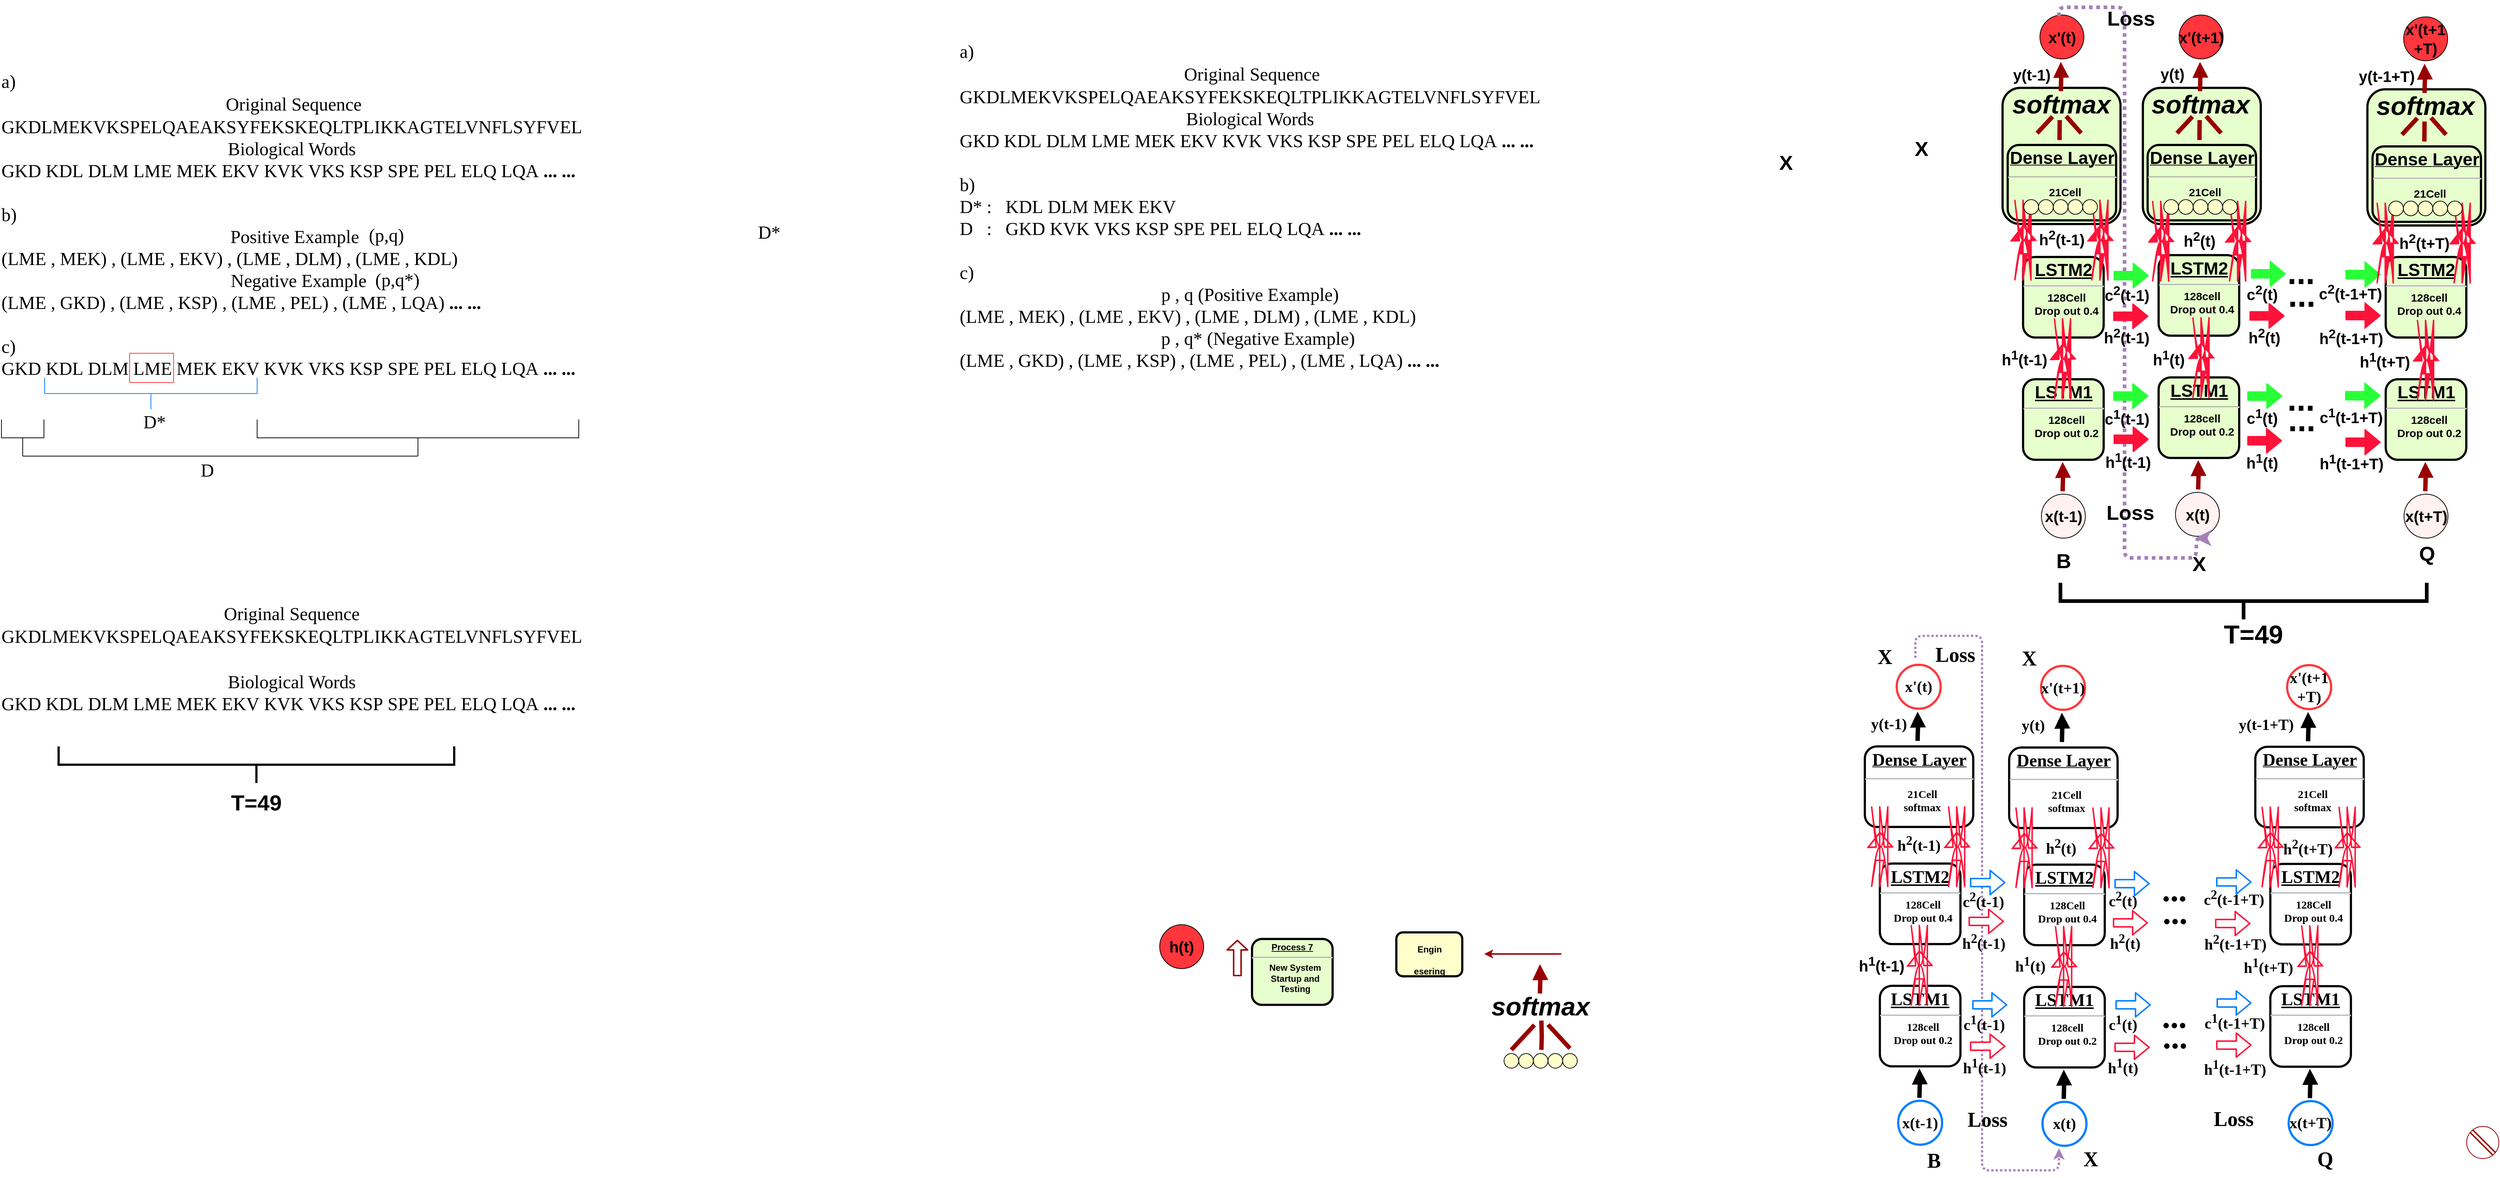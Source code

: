 <mxfile version="10.6.6" type="github"><diagram id="YjQGv2frl0r7xJmvuS65" name="Page-1"><mxGraphModel dx="1394" dy="764" grid="1" gridSize="10" guides="1" tooltips="1" connect="1" arrows="1" fold="1" page="1" pageScale="1" pageWidth="1169" pageHeight="827" math="1" shadow="0"><root><mxCell id="0"/><mxCell id="1" parent="0"/><mxCell id="Y4AjE-tI9-dyr8vuDEdy-1" value="&lt;p style=&quot;margin: 0px ; margin-top: 4px ; text-align: center ; text-decoration: underline&quot;&gt;&lt;br&gt;&lt;/p&gt;" style="verticalAlign=middle;align=center;overflow=fill;fontSize=12;fontFamily=Helvetica;html=1;rounded=1;fontStyle=1;strokeWidth=3;fillColor=#E6FFCC" parent="1" vertex="1"><mxGeometry x="3271.5" y="133" width="161" height="186" as="geometry"/></mxCell><mxCell id="Y4AjE-tI9-dyr8vuDEdy-2" value="&lt;p style=&quot;margin: 4px 0px 0px ; text-align: center ; text-decoration: underline&quot;&gt;&lt;strong&gt;&lt;font style=&quot;font-size: 24px&quot;&gt;Dense&amp;nbsp;&lt;/font&gt;&lt;/strong&gt;&lt;strong&gt;&lt;font style=&quot;font-size: 24px&quot;&gt;Layer&lt;/font&gt;&lt;/strong&gt;&lt;/p&gt;&lt;hr style=&quot;font-size: 21px&quot;&gt;&lt;p style=&quot;margin: 0px 0px 0px 8px&quot;&gt;&lt;font style=&quot;font-size: 15px&quot;&gt;21Cell&lt;/font&gt;&lt;br&gt;&lt;/p&gt;" style="verticalAlign=middle;align=center;overflow=fill;fontSize=12;fontFamily=Helvetica;html=1;rounded=1;fontStyle=1;strokeWidth=3;fillColor=#E6FFCC" parent="1" vertex="1"><mxGeometry x="3278.5" y="211" width="148" height="103" as="geometry"/></mxCell><mxCell id="Y4AjE-tI9-dyr8vuDEdy-3" value="&lt;p style=&quot;margin: 0px ; margin-top: 4px ; text-align: center ; text-decoration: underline&quot;&gt;&lt;br&gt;&lt;/p&gt;" style="verticalAlign=middle;align=center;overflow=fill;fontSize=12;fontFamily=Helvetica;html=1;rounded=1;fontStyle=1;strokeWidth=3;fillColor=#E6FFCC" parent="1" vertex="1"><mxGeometry x="2965" y="131" width="161" height="186" as="geometry"/></mxCell><mxCell id="Y4AjE-tI9-dyr8vuDEdy-4" value="&lt;p style=&quot;margin: 4px 0px 0px ; text-align: center ; text-decoration: underline&quot;&gt;&lt;strong&gt;&lt;font style=&quot;font-size: 24px&quot;&gt;Dense&amp;nbsp;&lt;/font&gt;&lt;/strong&gt;&lt;strong&gt;&lt;font style=&quot;font-size: 24px&quot;&gt;Layer&lt;/font&gt;&lt;/strong&gt;&lt;/p&gt;&lt;hr style=&quot;font-size: 21px&quot;&gt;&lt;p style=&quot;margin: 0px 0px 0px 8px&quot;&gt;&lt;font style=&quot;font-size: 15px&quot;&gt;21Cell&lt;/font&gt;&lt;br&gt;&lt;/p&gt;" style="verticalAlign=middle;align=center;overflow=fill;fontSize=12;fontFamily=Helvetica;html=1;rounded=1;fontStyle=1;strokeWidth=3;fillColor=#E6FFCC" parent="1" vertex="1"><mxGeometry x="2971.5" y="209" width="148" height="103" as="geometry"/></mxCell><mxCell id="Y4AjE-tI9-dyr8vuDEdy-5" value="&lt;p style=&quot;margin: 0px ; margin-top: 4px ; text-align: center ; text-decoration: underline&quot;&gt;&lt;br&gt;&lt;/p&gt;" style="verticalAlign=middle;align=center;overflow=fill;fontSize=12;fontFamily=Helvetica;html=1;rounded=1;fontStyle=1;strokeWidth=3;fillColor=#E6FFCC" parent="1" vertex="1"><mxGeometry x="2773.5" y="131" width="161" height="186" as="geometry"/></mxCell><mxCell id="Y4AjE-tI9-dyr8vuDEdy-6" value="&lt;h1 style=&quot;margin: 0px ; margin-top: 4px ; text-align: center ; text-decoration: underline&quot;&gt;&lt;strong&gt;&lt;font style=&quot;font-size: 24px&quot;&gt;LSTM2&lt;/font&gt;&lt;/strong&gt;&lt;/h1&gt;&lt;hr&gt;&lt;p style=&quot;margin: 0px ; margin-left: 8px&quot;&gt;&lt;span style=&quot;font-size: 15px&quot;&gt;128Cell&lt;/span&gt;&lt;br&gt;&lt;/p&gt;&lt;p style=&quot;margin: 0px ; margin-left: 8px&quot;&gt;&lt;font style=&quot;font-size: 15px&quot;&gt;Drop out 0.4&lt;/font&gt;&lt;/p&gt;" style="verticalAlign=middle;align=center;overflow=fill;fontSize=12;fontFamily=Helvetica;html=1;rounded=1;fontStyle=1;strokeWidth=3;fillColor=#E6FFCC" parent="1" vertex="1"><mxGeometry x="2801.5" y="362" width="110" height="110" as="geometry"/></mxCell><mxCell id="Y4AjE-tI9-dyr8vuDEdy-7" value="&lt;h4&gt;Engin&lt;/h4&gt;esering" style="align=center;verticalAlign=middle;fontStyle=1;strokeWidth=3;fillColor=#FFFFCC;rounded=1;html=1;" parent="1" vertex="1"><mxGeometry x="1946" y="1284.5" width="90" height="60" as="geometry"/></mxCell><mxCell id="Y4AjE-tI9-dyr8vuDEdy-8" value="&lt;p style=&quot;margin: 4px 0px 0px ; text-align: center ; text-decoration: underline&quot;&gt;&lt;strong&gt;&lt;font style=&quot;font-size: 24px&quot;&gt;Dense&amp;nbsp;&lt;/font&gt;&lt;/strong&gt;&lt;strong&gt;&lt;font style=&quot;font-size: 24px&quot;&gt;Layer&lt;/font&gt;&lt;/strong&gt;&lt;/p&gt;&lt;hr style=&quot;font-size: 21px&quot;&gt;&lt;p style=&quot;margin: 0px 0px 0px 8px&quot;&gt;&lt;font style=&quot;font-size: 15px&quot;&gt;21Cell&lt;/font&gt;&lt;br&gt;&lt;/p&gt;" style="verticalAlign=middle;align=center;overflow=fill;fontSize=12;fontFamily=Helvetica;html=1;rounded=1;fontStyle=1;strokeWidth=3;fillColor=#E6FFCC" parent="1" vertex="1"><mxGeometry x="2780.5" y="209" width="148" height="103" as="geometry"/></mxCell><mxCell id="Y4AjE-tI9-dyr8vuDEdy-9" value="" style="edgeStyle=elbowEdgeStyle;elbow=horizontal;strokeColor=#990000;strokeWidth=2" parent="1" edge="1"><mxGeometry width="100" height="100" relative="1" as="geometry"><mxPoint x="2166" y="1314" as="sourcePoint"/><mxPoint x="2066" y="1314" as="targetPoint"/><Array as="points"><mxPoint x="2173" y="1304"/><mxPoint x="2066" y="1343"/></Array></mxGeometry></mxCell><mxCell id="Y4AjE-tI9-dyr8vuDEdy-10" value="&lt;b&gt;&lt;font style=&quot;font-size: 21px&quot;&gt;x'(t)&lt;/font&gt;&lt;/b&gt;" style="ellipse;whiteSpace=wrap;html=1;aspect=fixed;fillColor=#FF363C;" parent="1" vertex="1"><mxGeometry x="2824.5" y="31.5" width="60" height="60" as="geometry"/></mxCell><mxCell id="Y4AjE-tI9-dyr8vuDEdy-11" value="" style="shape=flexArrow;endArrow=classic;html=1;strokeColor=#990000;strokeWidth=2;width=9.167;endSize=3.67;endWidth=15.833;" parent="1" edge="1"><mxGeometry width="50" height="50" relative="1" as="geometry"><mxPoint x="1729" y="1344.5" as="sourcePoint"/><mxPoint x="1729" y="1294.5" as="targetPoint"/></mxGeometry></mxCell><mxCell id="Y4AjE-tI9-dyr8vuDEdy-12" style="edgeStyle=orthogonalEdgeStyle;html=1;jettySize=auto;orthogonalLoop=1;strokeColor=#990000;strokeWidth=6;rounded=1;endArrow=block;endFill=1;" parent="1" edge="1"><mxGeometry relative="1" as="geometry"><mxPoint x="2855.5" y="682" as="sourcePoint"/><mxPoint x="2855.5" y="642" as="targetPoint"/></mxGeometry></mxCell><mxCell id="Y4AjE-tI9-dyr8vuDEdy-13" value="&lt;font style=&quot;font-size: 21px&quot;&gt;&lt;b&gt;x(t-1)&lt;/b&gt;&lt;/font&gt;" style="ellipse;whiteSpace=wrap;html=1;aspect=fixed;fillColor=#FFF2F0;" parent="1" vertex="1"><mxGeometry x="2826.5" y="686" width="60" height="60" as="geometry"/></mxCell><mxCell id="Y4AjE-tI9-dyr8vuDEdy-14" value="&lt;h1 style=&quot;margin: 0px ; margin-top: 4px ; text-align: center ; text-decoration: underline&quot;&gt;&lt;strong&gt;LSTM2&lt;/strong&gt;&lt;/h1&gt;&lt;hr&gt;&lt;p style=&quot;margin: 0px ; margin-left: 8px&quot;&gt;&lt;span style=&quot;font-size: 15px&quot;&gt;128cell&lt;/span&gt;&lt;br&gt;&lt;/p&gt;&lt;p style=&quot;margin: 0px ; margin-left: 8px&quot;&gt;&lt;span&gt;&lt;font style=&quot;font-size: 15px&quot;&gt;Drop out 0.4&lt;/font&gt;&lt;/span&gt;&lt;span&gt;&lt;br&gt;&lt;/span&gt;&lt;/p&gt;" style="verticalAlign=middle;align=center;overflow=fill;fontSize=12;fontFamily=Helvetica;html=1;rounded=1;fontStyle=1;strokeWidth=3;fillColor=#E6FFCC" parent="1" vertex="1"><mxGeometry x="2986.5" y="359.5" width="110" height="110" as="geometry"/></mxCell><mxCell id="Y4AjE-tI9-dyr8vuDEdy-15" style="edgeStyle=orthogonalEdgeStyle;html=1;jettySize=auto;orthogonalLoop=1;strokeColor=#990000;strokeWidth=6;rounded=1;endArrow=block;endFill=1;" parent="1" edge="1"><mxGeometry relative="1" as="geometry"><mxPoint x="3040.5" y="679.5" as="sourcePoint"/><mxPoint x="3040.5" y="639.5" as="targetPoint"/></mxGeometry></mxCell><mxCell id="Y4AjE-tI9-dyr8vuDEdy-16" value="&lt;b&gt;&lt;font style=&quot;font-size: 21px&quot;&gt;x(t)&lt;/font&gt;&lt;/b&gt;" style="ellipse;whiteSpace=wrap;html=1;aspect=fixed;fillColor=#FFF2F0;" parent="1" vertex="1"><mxGeometry x="3009.5" y="683.5" width="60" height="60" as="geometry"/></mxCell><mxCell id="Y4AjE-tI9-dyr8vuDEdy-17" value="&lt;h2&gt;&lt;font style=&quot;font-size: 45px&quot;&gt;...&lt;/font&gt;&lt;/h2&gt;" style="text;html=1;strokeColor=none;fillColor=none;align=center;verticalAlign=middle;whiteSpace=wrap;rounded=0;" parent="1" vertex="1"><mxGeometry x="3160.5" y="377" width="40" height="11" as="geometry"/></mxCell><mxCell id="Y4AjE-tI9-dyr8vuDEdy-18" value="&lt;h2&gt;&lt;font style=&quot;font-size: 45px&quot;&gt;...&lt;/font&gt;&lt;/h2&gt;" style="text;html=1;strokeColor=none;fillColor=none;align=center;verticalAlign=middle;whiteSpace=wrap;rounded=0;" parent="1" vertex="1"><mxGeometry x="3161.5" y="409" width="40" height="10" as="geometry"/></mxCell><mxCell id="Y4AjE-tI9-dyr8vuDEdy-19" value="&lt;h1 style=&quot;margin: 0px ; margin-top: 4px ; text-align: center ; text-decoration: underline&quot;&gt;&lt;strong&gt;LSTM2&lt;/strong&gt;&lt;/h1&gt;&lt;hr&gt;&lt;p style=&quot;margin: 0px ; margin-left: 8px&quot;&gt;&lt;span style=&quot;font-size: 15px&quot;&gt;128cell&lt;/span&gt;&lt;br&gt;&lt;/p&gt;&lt;p style=&quot;margin: 0px ; margin-left: 8px&quot;&gt;&lt;span&gt;&lt;font style=&quot;font-size: 15px&quot;&gt;Drop out 0.4&lt;/font&gt;&lt;/span&gt;&lt;span&gt;&lt;br&gt;&lt;/span&gt;&lt;/p&gt;" style="verticalAlign=middle;align=center;overflow=fill;fontSize=12;fontFamily=Helvetica;html=1;rounded=1;fontStyle=1;strokeWidth=3;fillColor=#E6FFCC" parent="1" vertex="1"><mxGeometry x="3296.5" y="362" width="110" height="110" as="geometry"/></mxCell><mxCell id="Y4AjE-tI9-dyr8vuDEdy-20" style="edgeStyle=orthogonalEdgeStyle;html=1;jettySize=auto;orthogonalLoop=1;strokeColor=#990000;strokeWidth=6;rounded=1;endArrow=block;endFill=1;" parent="1" edge="1"><mxGeometry relative="1" as="geometry"><mxPoint x="3350.5" y="682" as="sourcePoint"/><mxPoint x="3350.5" y="642" as="targetPoint"/></mxGeometry></mxCell><mxCell id="Y4AjE-tI9-dyr8vuDEdy-21" value="&lt;b&gt;&lt;font style=&quot;font-size: 21px&quot;&gt;x(t+T)&lt;/font&gt;&lt;/b&gt;" style="ellipse;whiteSpace=wrap;html=1;aspect=fixed;fillColor=#FFF2F0;" parent="1" vertex="1"><mxGeometry x="3321.5" y="686" width="60" height="60" as="geometry"/></mxCell><mxCell id="Y4AjE-tI9-dyr8vuDEdy-22" value="" style="edgeStyle=orthogonalEdgeStyle;rounded=1;html=1;jettySize=auto;orthogonalLoop=1;strokeWidth=2;strokeColor=#FF1239;shape=flexArrow;endArrow=block;endFill=0;fillColor=#FF1239;" parent="1" edge="1"><mxGeometry relative="1" as="geometry"><mxPoint x="3241.5" y="442" as="sourcePoint"/><mxPoint x="3289.5" y="442" as="targetPoint"/><Array as="points"><mxPoint x="3276.5" y="442"/><mxPoint x="3276.5" y="442"/></Array></mxGeometry></mxCell><mxCell id="Y4AjE-tI9-dyr8vuDEdy-23" value="" style="edgeStyle=orthogonalEdgeStyle;rounded=1;html=1;jettySize=auto;orthogonalLoop=1;strokeWidth=2;strokeColor=#29FF37;shape=flexArrow;endArrow=block;endFill=0;fillColor=#29FF37;" parent="1" edge="1"><mxGeometry relative="1" as="geometry"><mxPoint x="3241.5" y="386" as="sourcePoint"/><mxPoint x="3289.5" y="386" as="targetPoint"/><Array as="points"><mxPoint x="3296.5" y="386"/><mxPoint x="3296.5" y="386"/></Array></mxGeometry></mxCell><mxCell id="Y4AjE-tI9-dyr8vuDEdy-24" value="&lt;h1 style=&quot;margin: 0px ; margin-top: 4px ; text-align: center ; text-decoration: underline&quot;&gt;&lt;strong&gt;LSTM1&lt;/strong&gt;&lt;/h1&gt;&lt;hr&gt;&lt;p style=&quot;margin: 0px ; margin-left: 8px&quot;&gt;&lt;span style=&quot;font-size: 15px&quot;&gt;128cell&lt;/span&gt;&lt;br&gt;&lt;/p&gt;&lt;p style=&quot;margin: 0px ; margin-left: 8px&quot;&gt;&lt;span&gt;&lt;font style=&quot;font-size: 15px&quot;&gt;Drop out 0.2&lt;/font&gt;&lt;/span&gt;&lt;span&gt;&lt;br&gt;&lt;/span&gt;&lt;/p&gt;" style="verticalAlign=middle;align=center;overflow=fill;fontSize=12;fontFamily=Helvetica;html=1;rounded=1;fontStyle=1;strokeWidth=3;fillColor=#E6FFCC" parent="1" vertex="1"><mxGeometry x="2801.5" y="529" width="110" height="110" as="geometry"/></mxCell><mxCell id="Y4AjE-tI9-dyr8vuDEdy-25" value="&lt;h1 style=&quot;margin: 0px ; margin-top: 4px ; text-align: center ; text-decoration: underline&quot;&gt;&lt;strong&gt;LSTM1&lt;/strong&gt;&lt;/h1&gt;&lt;hr&gt;&lt;p style=&quot;margin: 0px ; margin-left: 8px&quot;&gt;&lt;span style=&quot;font-size: 15px&quot;&gt;128cell&lt;/span&gt;&lt;br&gt;&lt;/p&gt;&lt;p style=&quot;margin: 0px ; margin-left: 8px&quot;&gt;&lt;span&gt;&lt;font style=&quot;font-size: 15px&quot;&gt;Drop out 0.2&lt;/font&gt;&lt;/span&gt;&lt;span&gt;&lt;br&gt;&lt;/span&gt;&lt;/p&gt;" style="verticalAlign=middle;align=center;overflow=fill;fontSize=12;fontFamily=Helvetica;html=1;rounded=1;fontStyle=1;strokeWidth=3;fillColor=#E6FFCC" parent="1" vertex="1"><mxGeometry x="2986.5" y="526.5" width="110" height="110" as="geometry"/></mxCell><mxCell id="Y4AjE-tI9-dyr8vuDEdy-26" value="&lt;h2&gt;&lt;font style=&quot;font-size: 45px&quot;&gt;...&lt;/font&gt;&lt;/h2&gt;" style="text;html=1;strokeColor=none;fillColor=none;align=center;verticalAlign=middle;whiteSpace=wrap;rounded=0;" parent="1" vertex="1"><mxGeometry x="3160.5" y="543.5" width="40" height="25" as="geometry"/></mxCell><mxCell id="Y4AjE-tI9-dyr8vuDEdy-27" value="&lt;h2&gt;&lt;font style=&quot;font-size: 45px&quot;&gt;...&lt;/font&gt;&lt;/h2&gt;" style="text;html=1;strokeColor=none;fillColor=none;align=center;verticalAlign=middle;whiteSpace=wrap;rounded=0;" parent="1" vertex="1"><mxGeometry x="3161.5" y="571.5" width="40" height="25" as="geometry"/></mxCell><mxCell id="Y4AjE-tI9-dyr8vuDEdy-28" value="&lt;h1 style=&quot;margin: 0px ; margin-top: 4px ; text-align: center ; text-decoration: underline&quot;&gt;&lt;strong&gt;LSTM1&lt;/strong&gt;&lt;/h1&gt;&lt;hr&gt;&lt;p style=&quot;margin: 0px ; margin-left: 8px&quot;&gt;&lt;span style=&quot;font-size: 15px&quot;&gt;128cell&lt;/span&gt;&lt;br&gt;&lt;/p&gt;&lt;p style=&quot;margin: 0px ; margin-left: 8px&quot;&gt;&lt;span&gt;&lt;font style=&quot;font-size: 15px&quot;&gt;Drop out 0.2&lt;/font&gt;&lt;/span&gt;&lt;span&gt;&lt;br&gt;&lt;/span&gt;&lt;/p&gt;" style="verticalAlign=middle;align=center;overflow=fill;fontSize=12;fontFamily=Helvetica;html=1;rounded=1;fontStyle=1;strokeWidth=3;fillColor=#E6FFCC" parent="1" vertex="1"><mxGeometry x="3296.5" y="529" width="110" height="110" as="geometry"/></mxCell><mxCell id="Y4AjE-tI9-dyr8vuDEdy-29" style="edgeStyle=orthogonalEdgeStyle;html=1;jettySize=auto;orthogonalLoop=1;strokeColor=#FF1239;strokeWidth=2;rounded=1;endArrow=block;endFill=1;shape=flexArrow;fillColor=#FF1239;" parent="1" edge="1"><mxGeometry relative="1" as="geometry"><mxPoint x="2855.5" y="520.5" as="sourcePoint"/><mxPoint x="2855.5" y="480.5" as="targetPoint"/></mxGeometry></mxCell><mxCell id="Y4AjE-tI9-dyr8vuDEdy-30" value="&lt;b&gt;&lt;font style=&quot;font-size: 21px&quot;&gt;h&lt;sup&gt;1&lt;/sup&gt;(t-1)&lt;/font&gt;&lt;/b&gt;" style="text;html=1;strokeColor=none;fillColor=none;align=center;verticalAlign=middle;whiteSpace=wrap;rounded=0;" parent="1" vertex="1"><mxGeometry x="2766" y="489.5" width="75" height="20" as="geometry"/></mxCell><mxCell id="Y4AjE-tI9-dyr8vuDEdy-31" value="&lt;b&gt;&lt;font style=&quot;font-size: 21px&quot;&gt;c&lt;sup&gt;2&lt;/sup&gt;(t)&lt;/font&gt;&lt;/b&gt;" style="text;html=1;strokeColor=none;fillColor=none;align=center;verticalAlign=middle;whiteSpace=wrap;rounded=0;" parent="1" vertex="1"><mxGeometry x="3107.5" y="400.5" width="40" height="20" as="geometry"/></mxCell><mxCell id="Y4AjE-tI9-dyr8vuDEdy-32" value="&lt;b&gt;&lt;font style=&quot;font-size: 21px&quot;&gt;h&lt;sup&gt;2&lt;/sup&gt;(t)&lt;/font&gt;&lt;/b&gt;" style="text;html=1;strokeColor=none;fillColor=none;align=center;verticalAlign=middle;whiteSpace=wrap;rounded=0;" parent="1" vertex="1"><mxGeometry x="3110.5" y="459.5" width="40" height="20" as="geometry"/></mxCell><mxCell id="Y4AjE-tI9-dyr8vuDEdy-33" value="&lt;b&gt;&lt;font style=&quot;font-size: 21px&quot;&gt;c&lt;sup&gt;1&lt;/sup&gt;(t)&lt;/font&gt;&lt;/b&gt;" style="text;html=1;strokeColor=none;fillColor=none;align=center;verticalAlign=middle;whiteSpace=wrap;rounded=0;" parent="1" vertex="1"><mxGeometry x="3107.5" y="569.5" width="40" height="20" as="geometry"/></mxCell><mxCell id="Y4AjE-tI9-dyr8vuDEdy-34" value="&lt;b&gt;&lt;font style=&quot;font-size: 21px&quot;&gt;h&lt;sup&gt;1&lt;/sup&gt;(t)&lt;/font&gt;&lt;/b&gt;" style="text;html=1;strokeColor=none;fillColor=none;align=center;verticalAlign=middle;whiteSpace=wrap;rounded=0;" parent="1" vertex="1"><mxGeometry x="3107.5" y="630.5" width="40" height="20" as="geometry"/></mxCell><mxCell id="Y4AjE-tI9-dyr8vuDEdy-35" style="edgeStyle=orthogonalEdgeStyle;html=1;jettySize=auto;orthogonalLoop=1;strokeColor=#FF1239;strokeWidth=2;rounded=1;endArrow=block;endFill=1;shape=flexArrow;fillColor=#FF1239;" parent="1" edge="1"><mxGeometry relative="1" as="geometry"><mxPoint x="2801.5" y="358.5" as="sourcePoint"/><mxPoint x="2801.5" y="318.5" as="targetPoint"/></mxGeometry></mxCell><mxCell id="Y4AjE-tI9-dyr8vuDEdy-36" style="edgeStyle=orthogonalEdgeStyle;html=1;jettySize=auto;orthogonalLoop=1;strokeColor=#FF1239;strokeWidth=2;rounded=1;endArrow=block;endFill=1;shape=flexArrow;fillColor=#FF1239;" parent="1" edge="1"><mxGeometry relative="1" as="geometry"><mxPoint x="2906.5" y="358.5" as="sourcePoint"/><mxPoint x="2906.5" y="318.5" as="targetPoint"/></mxGeometry></mxCell><mxCell id="Y4AjE-tI9-dyr8vuDEdy-37" value="" style="strokeWidth=5;html=1;shape=mxgraph.flowchart.annotation_2;align=left;rounded=0;shadow=0;glass=0;comic=0;fillColor=#FFFFCC;direction=north;" parent="1" vertex="1"><mxGeometry x="2852.5" y="807" width="500" height="50" as="geometry"/></mxCell><mxCell id="Y4AjE-tI9-dyr8vuDEdy-38" value="&lt;b&gt;&lt;font style=&quot;font-size: 21px&quot;&gt;h&lt;sup&gt;2&lt;/sup&gt;(t-1)&lt;/font&gt;&lt;/b&gt;" style="text;html=1;strokeColor=none;fillColor=none;align=center;verticalAlign=middle;whiteSpace=wrap;rounded=0;" parent="1" vertex="1"><mxGeometry x="2817" y="325.5" width="75" height="20" as="geometry"/></mxCell><mxCell id="Y4AjE-tI9-dyr8vuDEdy-39" value="" style="group" parent="1" vertex="1" connectable="0" treatAsSingle="0"><mxGeometry x="2793.5" y="195" width="119" height="67" as="geometry"/></mxCell><mxCell id="Y4AjE-tI9-dyr8vuDEdy-40" style="edgeStyle=orthogonalEdgeStyle;html=1;jettySize=auto;orthogonalLoop=1;strokeColor=#990000;strokeWidth=6;rounded=1;endArrow=none;endFill=0;" parent="Y4AjE-tI9-dyr8vuDEdy-39" edge="1"><mxGeometry relative="1" as="geometry"><mxPoint x="57.755" y="7.308" as="sourcePoint"/><mxPoint x="58" y="-20" as="targetPoint"/></mxGeometry></mxCell><mxCell id="Y4AjE-tI9-dyr8vuDEdy-41" value="" style="group" parent="Y4AjE-tI9-dyr8vuDEdy-39" vertex="1" connectable="0" treatAsSingle="0"><mxGeometry y="88.646" width="119" height="20.615" as="geometry"/></mxCell><mxCell id="Y4AjE-tI9-dyr8vuDEdy-42" value="" style="group" parent="Y4AjE-tI9-dyr8vuDEdy-41" vertex="1" connectable="0" treatAsSingle="0"><mxGeometry width="119" height="20.615" as="geometry"/></mxCell><mxCell id="Y4AjE-tI9-dyr8vuDEdy-43" value="" style="ellipse;whiteSpace=wrap;html=1;aspect=fixed;fillColor=#FFFFCC;" parent="Y4AjE-tI9-dyr8vuDEdy-42" vertex="1"><mxGeometry x="9.038" width="20.084" height="20.084" as="geometry"/></mxCell><mxCell id="Y4AjE-tI9-dyr8vuDEdy-44" value="" style="ellipse;whiteSpace=wrap;html=1;aspect=fixed;fillColor=#FFFFCC;" parent="Y4AjE-tI9-dyr8vuDEdy-42" vertex="1"><mxGeometry x="89.376" width="20.084" height="20.084" as="geometry"/></mxCell><mxCell id="Y4AjE-tI9-dyr8vuDEdy-45" value="" style="ellipse;whiteSpace=wrap;html=1;aspect=fixed;fillColor=#FFFFCC;" parent="Y4AjE-tI9-dyr8vuDEdy-42" vertex="1"><mxGeometry x="29.122" width="20.084" height="20.084" as="geometry"/></mxCell><mxCell id="Y4AjE-tI9-dyr8vuDEdy-46" value="" style="ellipse;whiteSpace=wrap;html=1;aspect=fixed;fillColor=#FFFFCC;" parent="Y4AjE-tI9-dyr8vuDEdy-42" vertex="1"><mxGeometry x="49.207" width="20.084" height="20.084" as="geometry"/></mxCell><mxCell id="Y4AjE-tI9-dyr8vuDEdy-47" value="" style="ellipse;whiteSpace=wrap;html=1;aspect=fixed;fillColor=#FFFFCC;" parent="Y4AjE-tI9-dyr8vuDEdy-42" vertex="1"><mxGeometry x="69.291" width="20.084" height="20.084" as="geometry"/></mxCell><mxCell id="Y4AjE-tI9-dyr8vuDEdy-48" style="html=1;jettySize=auto;orthogonalLoop=1;strokeColor=#990000;strokeWidth=6;rounded=1;endArrow=none;endFill=0;" parent="Y4AjE-tI9-dyr8vuDEdy-39" edge="1"><mxGeometry relative="1" as="geometry"><mxPoint x="87.38" y="-2.062" as="sourcePoint"/><mxPoint x="66.793" y="-25.254" as="targetPoint"/></mxGeometry></mxCell><mxCell id="Y4AjE-tI9-dyr8vuDEdy-49" value="" style="endArrow=none;html=1;strokeColor=#990000;strokeWidth=6;fillColor=#990000;endFill=0;" parent="Y4AjE-tI9-dyr8vuDEdy-39" edge="1"><mxGeometry width="50" height="50" relative="1" as="geometry"><mxPoint x="27.127" y="-2.062" as="sourcePoint"/><mxPoint x="48.215" y="-24.738" as="targetPoint"/></mxGeometry></mxCell><mxCell id="Y4AjE-tI9-dyr8vuDEdy-50" value="&lt;font size=&quot;1&quot;&gt;&lt;b style=&quot;font-size: 35px&quot;&gt;T=49&lt;/b&gt;&lt;/font&gt;" style="text;html=1;strokeColor=none;fillColor=none;align=center;verticalAlign=middle;whiteSpace=wrap;rounded=0;shadow=0;glass=0;comic=0;" parent="1" vertex="1"><mxGeometry x="3048.5" y="857" width="134" height="40" as="geometry"/></mxCell><mxCell id="Y4AjE-tI9-dyr8vuDEdy-51" value="&lt;font size=&quot;1&quot;&gt;&lt;b style=&quot;font-size: 35px&quot;&gt;&lt;i&gt;softmax&lt;/i&gt;&lt;/b&gt;&lt;/font&gt;" style="text;html=1;strokeColor=none;fillColor=none;align=center;verticalAlign=middle;whiteSpace=wrap;rounded=0;shadow=0;glass=0;comic=0;" parent="1" vertex="1"><mxGeometry x="2787" y="132.5" width="134" height="40" as="geometry"/></mxCell><mxCell id="Y4AjE-tI9-dyr8vuDEdy-52" style="edgeStyle=orthogonalEdgeStyle;html=1;jettySize=auto;orthogonalLoop=1;strokeColor=#990000;strokeWidth=6;rounded=1;endArrow=block;endFill=1;" parent="1" edge="1"><mxGeometry relative="1" as="geometry"><mxPoint x="2853" y="135.5" as="sourcePoint"/><mxPoint x="2853" y="95.5" as="targetPoint"/></mxGeometry></mxCell><mxCell id="Y4AjE-tI9-dyr8vuDEdy-53" value="" style="group" parent="1" vertex="1" connectable="0" treatAsSingle="0"><mxGeometry x="3407" y="1549.5" width="44" height="44" as="geometry"/></mxCell><mxCell id="Y4AjE-tI9-dyr8vuDEdy-54" value="" style="ellipse;whiteSpace=wrap;html=1;aspect=fixed;strokeColor=#990000;" parent="Y4AjE-tI9-dyr8vuDEdy-53" vertex="1"><mxGeometry width="44" height="44" as="geometry"/></mxCell><mxCell id="Y4AjE-tI9-dyr8vuDEdy-55" value="" style="shape=link;html=1;startArrow=none;startFill=0;endArrow=block;endFill=1;jettySize=auto;orthogonalLoop=1;strokeColor=#990000;strokeWidth=2;fillColor=#29FF37;entryX=0;entryY=0;exitX=1;exitY=1;" parent="Y4AjE-tI9-dyr8vuDEdy-53" source="Y4AjE-tI9-dyr8vuDEdy-54" target="Y4AjE-tI9-dyr8vuDEdy-54" edge="1"><mxGeometry width="50" height="50" relative="1" as="geometry"><mxPoint x="15" y="65" as="sourcePoint"/><mxPoint x="65" y="15" as="targetPoint"/></mxGeometry></mxCell><mxCell id="Y4AjE-tI9-dyr8vuDEdy-56" value="&lt;b&gt;&lt;font style=&quot;font-size: 21px&quot;&gt;h(t)&lt;/font&gt;&lt;/b&gt;" style="ellipse;whiteSpace=wrap;html=1;aspect=fixed;fillColor=#FF363C;" parent="1" vertex="1"><mxGeometry x="1623" y="1274" width="60" height="60" as="geometry"/></mxCell><mxCell id="Y4AjE-tI9-dyr8vuDEdy-57" style="edgeStyle=orthogonalEdgeStyle;html=1;jettySize=auto;orthogonalLoop=1;strokeColor=#FF1239;strokeWidth=2;rounded=1;endArrow=block;endFill=1;shape=flexArrow;fillColor=#FF1239;" parent="1" edge="1"><mxGeometry relative="1" as="geometry"><mxPoint x="2989.5" y="360" as="sourcePoint"/><mxPoint x="2989.5" y="320" as="targetPoint"/></mxGeometry></mxCell><mxCell id="Y4AjE-tI9-dyr8vuDEdy-58" style="edgeStyle=orthogonalEdgeStyle;html=1;jettySize=auto;orthogonalLoop=1;strokeColor=#FF1239;strokeWidth=2;rounded=1;endArrow=block;endFill=1;shape=flexArrow;fillColor=#FF1239;" parent="1" edge="1"><mxGeometry relative="1" as="geometry"><mxPoint x="3094.5" y="360" as="sourcePoint"/><mxPoint x="3094.5" y="320" as="targetPoint"/></mxGeometry></mxCell><mxCell id="Y4AjE-tI9-dyr8vuDEdy-59" value="&lt;b&gt;&lt;font style=&quot;font-size: 21px&quot;&gt;h&lt;sup&gt;2&lt;/sup&gt;(t)&lt;/font&gt;&lt;/b&gt;" style="text;html=1;strokeColor=none;fillColor=none;align=center;verticalAlign=middle;whiteSpace=wrap;rounded=0;" parent="1" vertex="1"><mxGeometry x="3005" y="328" width="75" height="20" as="geometry"/></mxCell><mxCell id="Y4AjE-tI9-dyr8vuDEdy-60" value="&lt;b&gt;&lt;font style=&quot;font-size: 21px&quot;&gt;x'(t+1)&lt;/font&gt;&lt;/b&gt;" style="ellipse;whiteSpace=wrap;html=1;aspect=fixed;fillColor=#FF363C;" parent="1" vertex="1"><mxGeometry x="3014.5" y="31.5" width="60" height="60" as="geometry"/></mxCell><mxCell id="Y4AjE-tI9-dyr8vuDEdy-61" value="&lt;font size=&quot;1&quot;&gt;&lt;b style=&quot;font-size: 35px&quot;&gt;&lt;i&gt;softmax&lt;/i&gt;&lt;/b&gt;&lt;/font&gt;" style="text;html=1;strokeColor=none;fillColor=none;align=center;verticalAlign=middle;whiteSpace=wrap;rounded=0;shadow=0;glass=0;comic=0;" parent="1" vertex="1"><mxGeometry x="2977" y="132.5" width="134" height="40" as="geometry"/></mxCell><mxCell id="Y4AjE-tI9-dyr8vuDEdy-62" style="edgeStyle=orthogonalEdgeStyle;html=1;jettySize=auto;orthogonalLoop=1;strokeColor=#990000;strokeWidth=6;rounded=1;endArrow=block;endFill=1;" parent="1" edge="1"><mxGeometry relative="1" as="geometry"><mxPoint x="3043" y="135.5" as="sourcePoint"/><mxPoint x="3043" y="95.5" as="targetPoint"/></mxGeometry></mxCell><mxCell id="Y4AjE-tI9-dyr8vuDEdy-63" style="edgeStyle=orthogonalEdgeStyle;html=1;jettySize=auto;orthogonalLoop=1;strokeColor=#FF1239;strokeWidth=2;rounded=1;endArrow=block;endFill=1;shape=flexArrow;fillColor=#FF1239;" parent="1" edge="1"><mxGeometry relative="1" as="geometry"><mxPoint x="3296" y="362.5" as="sourcePoint"/><mxPoint x="3296" y="322.5" as="targetPoint"/></mxGeometry></mxCell><mxCell id="Y4AjE-tI9-dyr8vuDEdy-64" style="edgeStyle=orthogonalEdgeStyle;html=1;jettySize=auto;orthogonalLoop=1;strokeColor=#FF1239;strokeWidth=2;rounded=1;endArrow=block;endFill=1;shape=flexArrow;fillColor=#FF1239;" parent="1" edge="1"><mxGeometry relative="1" as="geometry"><mxPoint x="3401" y="362.5" as="sourcePoint"/><mxPoint x="3401" y="322.5" as="targetPoint"/></mxGeometry></mxCell><mxCell id="Y4AjE-tI9-dyr8vuDEdy-65" value="&lt;b&gt;&lt;font style=&quot;font-size: 21px&quot;&gt;h&lt;sup&gt;2&lt;/sup&gt;(t+T)&lt;/font&gt;&lt;/b&gt;" style="text;html=1;strokeColor=none;fillColor=none;align=center;verticalAlign=middle;whiteSpace=wrap;rounded=0;" parent="1" vertex="1"><mxGeometry x="3311.5" y="330.5" width="75" height="20" as="geometry"/></mxCell><mxCell id="Y4AjE-tI9-dyr8vuDEdy-66" value="&lt;b&gt;&lt;font style=&quot;font-size: 21px&quot;&gt;x'(t+1&lt;br&gt;+T)&lt;/font&gt;&lt;/b&gt;" style="ellipse;whiteSpace=wrap;html=1;aspect=fixed;fillColor=#FF363C;" parent="1" vertex="1"><mxGeometry x="3321" y="34" width="60" height="60" as="geometry"/></mxCell><mxCell id="Y4AjE-tI9-dyr8vuDEdy-67" value="&lt;font size=&quot;1&quot;&gt;&lt;b style=&quot;font-size: 35px&quot;&gt;&lt;i&gt;softmax&lt;/i&gt;&lt;/b&gt;&lt;/font&gt;" style="text;html=1;strokeColor=none;fillColor=none;align=center;verticalAlign=middle;whiteSpace=wrap;rounded=0;shadow=0;glass=0;comic=0;" parent="1" vertex="1"><mxGeometry x="3283.5" y="135" width="134" height="40" as="geometry"/></mxCell><mxCell id="Y4AjE-tI9-dyr8vuDEdy-68" style="edgeStyle=orthogonalEdgeStyle;html=1;jettySize=auto;orthogonalLoop=1;strokeColor=#990000;strokeWidth=6;rounded=1;endArrow=block;endFill=1;" parent="1" edge="1"><mxGeometry relative="1" as="geometry"><mxPoint x="3349.5" y="138" as="sourcePoint"/><mxPoint x="3349.5" y="98" as="targetPoint"/></mxGeometry></mxCell><mxCell id="Y4AjE-tI9-dyr8vuDEdy-69" value="" style="edgeStyle=orthogonalEdgeStyle;rounded=1;html=1;jettySize=auto;orthogonalLoop=1;strokeWidth=2;strokeColor=#29FF37;shape=flexArrow;endArrow=block;endFill=0;fillColor=#29FF37;" parent="1" edge="1"><mxGeometry relative="1" as="geometry"><mxPoint x="3241" y="551.5" as="sourcePoint"/><mxPoint x="3289.333" y="551.5" as="targetPoint"/><Array as="points"><mxPoint x="3296" y="551.5"/><mxPoint x="3296" y="551.5"/></Array></mxGeometry></mxCell><mxCell id="Y4AjE-tI9-dyr8vuDEdy-70" value="&lt;b&gt;&lt;font style=&quot;font-size: 21px&quot;&gt;y(t-1)&lt;/font&gt;&lt;/b&gt;&lt;br&gt;" style="text;html=1;strokeColor=none;fillColor=none;align=center;verticalAlign=middle;whiteSpace=wrap;rounded=0;" parent="1" vertex="1"><mxGeometry x="2785" y="102.5" width="57" height="20" as="geometry"/></mxCell><mxCell id="Y4AjE-tI9-dyr8vuDEdy-71" value="&lt;b&gt;&lt;font style=&quot;font-size: 21px&quot;&gt;y(t)&lt;/font&gt;&lt;/b&gt;&lt;br&gt;" style="text;html=1;strokeColor=none;fillColor=none;align=center;verticalAlign=middle;whiteSpace=wrap;rounded=0;" parent="1" vertex="1"><mxGeometry x="2976.5" y="102" width="57" height="20" as="geometry"/></mxCell><mxCell id="Y4AjE-tI9-dyr8vuDEdy-72" value="&lt;b&gt;&lt;font style=&quot;font-size: 21px&quot;&gt;y(t-1+T)&lt;/font&gt;&lt;/b&gt;&lt;br&gt;" style="text;html=1;strokeColor=none;fillColor=none;align=center;verticalAlign=middle;whiteSpace=wrap;rounded=0;" parent="1" vertex="1"><mxGeometry x="3253" y="105" width="90" height="20" as="geometry"/></mxCell><mxCell id="Y4AjE-tI9-dyr8vuDEdy-73" value="&lt;b&gt;&lt;font style=&quot;font-size: 21px&quot;&gt;c&lt;sup&gt;2&lt;/sup&gt;(t-1+T)&lt;/font&gt;&lt;/b&gt;" style="text;html=1;strokeColor=none;fillColor=none;align=center;verticalAlign=middle;whiteSpace=wrap;rounded=0;" parent="1" vertex="1"><mxGeometry x="3200.5" y="400" width="95" height="20" as="geometry"/></mxCell><mxCell id="Y4AjE-tI9-dyr8vuDEdy-74" value="" style="edgeStyle=orthogonalEdgeStyle;rounded=1;html=1;jettySize=auto;orthogonalLoop=1;strokeWidth=2;strokeColor=#29FF37;shape=flexArrow;endArrow=block;endFill=0;fillColor=#29FF37;" parent="1" edge="1"><mxGeometry relative="1" as="geometry"><mxPoint x="3107.5" y="552" as="sourcePoint"/><mxPoint x="3155.5" y="552" as="targetPoint"/><Array as="points"><mxPoint x="3155.5" y="552"/><mxPoint x="3155.5" y="552"/></Array></mxGeometry></mxCell><mxCell id="Y4AjE-tI9-dyr8vuDEdy-75" value="" style="edgeStyle=orthogonalEdgeStyle;rounded=1;html=1;jettySize=auto;orthogonalLoop=1;strokeWidth=2;strokeColor=#FF1239;shape=flexArrow;endArrow=block;endFill=0;fillColor=#FF1239;" parent="1" edge="1"><mxGeometry relative="1" as="geometry"><mxPoint x="3107.5" y="613" as="sourcePoint"/><mxPoint x="3155.5" y="613" as="targetPoint"/><Array as="points"><mxPoint x="3155" y="613"/><mxPoint x="3155" y="613"/></Array></mxGeometry></mxCell><mxCell id="Y4AjE-tI9-dyr8vuDEdy-76" value="" style="edgeStyle=orthogonalEdgeStyle;rounded=1;html=1;jettySize=auto;orthogonalLoop=1;strokeWidth=2;strokeColor=#FF1239;shape=flexArrow;endArrow=block;endFill=0;fillColor=#FF1239;" parent="1" edge="1"><mxGeometry relative="1" as="geometry"><mxPoint x="3110.5" y="442.5" as="sourcePoint"/><mxPoint x="3158.5" y="442.5" as="targetPoint"/><Array as="points"><mxPoint x="3158.5" y="442.5"/><mxPoint x="3158.5" y="442.5"/></Array></mxGeometry></mxCell><mxCell id="Y4AjE-tI9-dyr8vuDEdy-77" value="" style="edgeStyle=orthogonalEdgeStyle;rounded=1;html=1;jettySize=auto;orthogonalLoop=1;strokeWidth=2;strokeColor=#29FF37;shape=flexArrow;endArrow=block;endFill=0;fillColor=#29FF37;" parent="1" edge="1"><mxGeometry relative="1" as="geometry"><mxPoint x="3112.5" y="385" as="sourcePoint"/><mxPoint x="3160.5" y="385" as="targetPoint"/><Array as="points"><mxPoint x="3160" y="384.5"/><mxPoint x="3160" y="384.5"/></Array></mxGeometry></mxCell><mxCell id="Y4AjE-tI9-dyr8vuDEdy-78" value="&lt;b&gt;&lt;font style=&quot;font-size: 21px&quot;&gt;h&lt;sup&gt;2&lt;/sup&gt;(t-1+T)&lt;/font&gt;&lt;/b&gt;" style="text;html=1;strokeColor=none;fillColor=none;align=center;verticalAlign=middle;whiteSpace=wrap;rounded=0;" parent="1" vertex="1"><mxGeometry x="3201" y="461" width="97" height="20" as="geometry"/></mxCell><mxCell id="Y4AjE-tI9-dyr8vuDEdy-79" value="&lt;p style=&quot;margin: 0px; margin-top: 4px; text-align: center; text-decoration: underline;&quot;&gt;&lt;strong&gt;&lt;strong&gt;Process&lt;/strong&gt; 7&lt;br /&gt;&lt;/strong&gt;&lt;/p&gt;&lt;hr /&gt;&lt;p style=&quot;margin: 0px; margin-left: 8px;&quot;&gt;New System&lt;/p&gt;&lt;p style=&quot;margin: 0px; margin-left: 8px;&quot;&gt;Startup and&lt;/p&gt;&lt;p style=&quot;margin: 0px; margin-left: 8px;&quot;&gt;Testing&lt;/p&gt;" style="verticalAlign=middle;align=center;overflow=fill;fontSize=12;fontFamily=Helvetica;html=1;rounded=1;fontStyle=1;strokeWidth=3;fillColor=#E6FFCC" parent="1" vertex="1"><mxGeometry x="1749" y="1293.5" width="110" height="90" as="geometry"/></mxCell><mxCell id="Y4AjE-tI9-dyr8vuDEdy-80" value="" style="edgeStyle=orthogonalEdgeStyle;rounded=1;html=1;jettySize=auto;orthogonalLoop=1;strokeWidth=2;strokeColor=#FF1239;shape=flexArrow;endArrow=block;endFill=0;fillColor=#FF1239;" parent="1" edge="1"><mxGeometry relative="1" as="geometry"><mxPoint x="3241.5" y="615" as="sourcePoint"/><mxPoint x="3289.5" y="615" as="targetPoint"/><Array as="points"><mxPoint x="3276.5" y="615"/><mxPoint x="3276.5" y="615"/></Array></mxGeometry></mxCell><mxCell id="Y4AjE-tI9-dyr8vuDEdy-81" value="&lt;b&gt;&lt;font style=&quot;font-size: 21px&quot;&gt;c&lt;sup&gt;1&lt;/sup&gt;(t-1+T)&lt;/font&gt;&lt;/b&gt;" style="text;html=1;strokeColor=none;fillColor=none;align=center;verticalAlign=middle;whiteSpace=wrap;rounded=0;" parent="1" vertex="1"><mxGeometry x="3201.5" y="569" width="95" height="20" as="geometry"/></mxCell><mxCell id="Y4AjE-tI9-dyr8vuDEdy-82" value="&lt;b&gt;&lt;font style=&quot;font-size: 21px&quot;&gt;h&lt;sup&gt;1&lt;/sup&gt;(t-1+T)&lt;/font&gt;&lt;/b&gt;" style="text;html=1;strokeColor=none;fillColor=none;align=center;verticalAlign=middle;whiteSpace=wrap;rounded=0;" parent="1" vertex="1"><mxGeometry x="3201.5" y="632" width="96" height="20" as="geometry"/></mxCell><mxCell id="Y4AjE-tI9-dyr8vuDEdy-83" value="" style="group" parent="1" vertex="1" connectable="0" treatAsSingle="0"><mxGeometry x="2984.5" y="195" width="143" height="119" as="geometry"/></mxCell><mxCell id="Y4AjE-tI9-dyr8vuDEdy-84" style="edgeStyle=orthogonalEdgeStyle;html=1;jettySize=auto;orthogonalLoop=1;strokeColor=#990000;strokeWidth=6;rounded=1;endArrow=none;endFill=0;" parent="Y4AjE-tI9-dyr8vuDEdy-83" edge="1"><mxGeometry relative="1" as="geometry"><mxPoint x="57.755" y="7.308" as="sourcePoint"/><mxPoint x="58" y="-20" as="targetPoint"/></mxGeometry></mxCell><mxCell id="Y4AjE-tI9-dyr8vuDEdy-85" value="" style="group" parent="Y4AjE-tI9-dyr8vuDEdy-83" vertex="1" connectable="0" treatAsSingle="0"><mxGeometry y="88.646" width="119" height="20.615" as="geometry"/></mxCell><mxCell id="Y4AjE-tI9-dyr8vuDEdy-86" value="" style="group" parent="Y4AjE-tI9-dyr8vuDEdy-85" vertex="1" connectable="0" treatAsSingle="0"><mxGeometry width="119" height="20.615" as="geometry"/></mxCell><mxCell id="Y4AjE-tI9-dyr8vuDEdy-87" value="" style="ellipse;whiteSpace=wrap;html=1;aspect=fixed;fillColor=#FFFFCC;" parent="Y4AjE-tI9-dyr8vuDEdy-86" vertex="1"><mxGeometry x="9.038" width="20.084" height="20.084" as="geometry"/></mxCell><mxCell id="Y4AjE-tI9-dyr8vuDEdy-88" value="" style="ellipse;whiteSpace=wrap;html=1;aspect=fixed;fillColor=#FFFFCC;" parent="Y4AjE-tI9-dyr8vuDEdy-86" vertex="1"><mxGeometry x="89.376" width="20.084" height="20.084" as="geometry"/></mxCell><mxCell id="Y4AjE-tI9-dyr8vuDEdy-89" value="" style="ellipse;whiteSpace=wrap;html=1;aspect=fixed;fillColor=#FFFFCC;" parent="Y4AjE-tI9-dyr8vuDEdy-86" vertex="1"><mxGeometry x="29.122" width="20.084" height="20.084" as="geometry"/></mxCell><mxCell id="Y4AjE-tI9-dyr8vuDEdy-90" value="" style="ellipse;whiteSpace=wrap;html=1;aspect=fixed;fillColor=#FFFFCC;" parent="Y4AjE-tI9-dyr8vuDEdy-86" vertex="1"><mxGeometry x="49.207" width="20.084" height="20.084" as="geometry"/></mxCell><mxCell id="Y4AjE-tI9-dyr8vuDEdy-91" value="" style="ellipse;whiteSpace=wrap;html=1;aspect=fixed;fillColor=#FFFFCC;" parent="Y4AjE-tI9-dyr8vuDEdy-86" vertex="1"><mxGeometry x="69.291" width="20.084" height="20.084" as="geometry"/></mxCell><mxCell id="Y4AjE-tI9-dyr8vuDEdy-92" style="html=1;jettySize=auto;orthogonalLoop=1;strokeColor=#990000;strokeWidth=6;rounded=1;endArrow=none;endFill=0;" parent="Y4AjE-tI9-dyr8vuDEdy-83" edge="1"><mxGeometry relative="1" as="geometry"><mxPoint x="87.38" y="-2.062" as="sourcePoint"/><mxPoint x="66.793" y="-25.254" as="targetPoint"/></mxGeometry></mxCell><mxCell id="Y4AjE-tI9-dyr8vuDEdy-93" value="" style="endArrow=none;html=1;strokeColor=#990000;strokeWidth=6;fillColor=#990000;endFill=0;" parent="Y4AjE-tI9-dyr8vuDEdy-83" edge="1"><mxGeometry width="50" height="50" relative="1" as="geometry"><mxPoint x="27.127" y="-2.062" as="sourcePoint"/><mxPoint x="48.215" y="-24.738" as="targetPoint"/></mxGeometry></mxCell><mxCell id="Y4AjE-tI9-dyr8vuDEdy-94" style="edgeStyle=orthogonalEdgeStyle;html=1;jettySize=auto;orthogonalLoop=1;strokeColor=#FF1239;strokeWidth=2;rounded=1;endArrow=block;endFill=1;shape=flexArrow;fillColor=#FF1239;" parent="1" edge="1"><mxGeometry relative="1" as="geometry"><mxPoint x="3044.5" y="519" as="sourcePoint"/><mxPoint x="3044.5" y="479" as="targetPoint"/></mxGeometry></mxCell><mxCell id="Y4AjE-tI9-dyr8vuDEdy-95" value="&lt;b&gt;&lt;font style=&quot;font-size: 21px&quot;&gt;h&lt;sup&gt;1&lt;/sup&gt;(t)&lt;/font&gt;&lt;/b&gt;" style="text;html=1;strokeColor=none;fillColor=none;align=center;verticalAlign=middle;whiteSpace=wrap;rounded=0;" parent="1" vertex="1"><mxGeometry x="2963" y="489.5" width="75" height="20" as="geometry"/></mxCell><mxCell id="Y4AjE-tI9-dyr8vuDEdy-96" value="&lt;b&gt;&lt;font style=&quot;font-size: 21px&quot;&gt;h&lt;sup&gt;1&lt;/sup&gt;(t+T)&lt;/font&gt;&lt;/b&gt;" style="text;html=1;strokeColor=none;fillColor=none;align=center;verticalAlign=middle;whiteSpace=wrap;rounded=0;" parent="1" vertex="1"><mxGeometry x="3257.5" y="493" width="75" height="20" as="geometry"/></mxCell><mxCell id="Y4AjE-tI9-dyr8vuDEdy-97" style="edgeStyle=orthogonalEdgeStyle;html=1;jettySize=auto;orthogonalLoop=1;strokeColor=#FF1239;strokeWidth=2;rounded=1;endArrow=block;endFill=1;shape=flexArrow;fillColor=#FF1239;" parent="1" edge="1"><mxGeometry relative="1" as="geometry"><mxPoint x="3351" y="522.5" as="sourcePoint"/><mxPoint x="3351" y="482.5" as="targetPoint"/></mxGeometry></mxCell><mxCell id="Y4AjE-tI9-dyr8vuDEdy-98" value="" style="endArrow=classic;startArrow=none;html=1;entryX=0.5;entryY=1;edgeStyle=orthogonalEdgeStyle;dashed=1;dashPattern=1 1;strokeWidth=5;strokeColor=#A680B8;startFill=0;" parent="1" edge="1"><mxGeometry width="50" height="50" relative="1" as="geometry"><mxPoint x="2850.5" y="33" as="sourcePoint"/><mxPoint x="3036.5" y="746" as="targetPoint"/><Array as="points"><mxPoint x="2850" y="21"/><mxPoint x="2940" y="21"/><mxPoint x="2940" y="773"/><mxPoint x="3038" y="773"/></Array></mxGeometry></mxCell><mxCell id="Y4AjE-tI9-dyr8vuDEdy-99" value="&lt;font size=&quot;1&quot;&gt;&lt;b style=&quot;font-size: 28px&quot;&gt;Loss&lt;/b&gt;&lt;/font&gt;" style="text;html=1;strokeColor=none;fillColor=none;align=center;verticalAlign=middle;whiteSpace=wrap;rounded=0;" parent="1" vertex="1"><mxGeometry x="2928.5" y="26" width="40" height="20" as="geometry"/></mxCell><mxCell id="Y4AjE-tI9-dyr8vuDEdy-100" value="&lt;font size=&quot;1&quot;&gt;&lt;b style=&quot;font-size: 28px&quot;&gt;Loss&lt;/b&gt;&lt;/font&gt;" style="text;html=1;strokeColor=none;fillColor=none;align=center;verticalAlign=middle;whiteSpace=wrap;rounded=0;" parent="1" vertex="1"><mxGeometry x="2928" y="701" width="40" height="20" as="geometry"/></mxCell><mxCell id="Y4AjE-tI9-dyr8vuDEdy-101" value="" style="edgeStyle=orthogonalEdgeStyle;rounded=1;html=1;jettySize=auto;orthogonalLoop=1;strokeWidth=2;strokeColor=#29FF37;shape=flexArrow;endArrow=block;endFill=0;fillColor=#29FF37;" parent="1" edge="1"><mxGeometry relative="1" as="geometry"><mxPoint x="2925" y="387.5" as="sourcePoint"/><mxPoint x="2973" y="387.5" as="targetPoint"/><Array as="points"><mxPoint x="2973" y="387.5"/><mxPoint x="2973" y="387.5"/></Array></mxGeometry></mxCell><mxCell id="Y4AjE-tI9-dyr8vuDEdy-102" value="" style="edgeStyle=orthogonalEdgeStyle;rounded=1;html=1;jettySize=auto;orthogonalLoop=1;strokeWidth=2;strokeColor=#FF1239;shape=flexArrow;endArrow=block;endFill=0;fillColor=#FF1239;" parent="1" edge="1"><mxGeometry relative="1" as="geometry"><mxPoint x="2924.5" y="443" as="sourcePoint"/><mxPoint x="2972.5" y="443" as="targetPoint"/><Array as="points"><mxPoint x="2972.5" y="443"/><mxPoint x="2972.5" y="443"/></Array></mxGeometry></mxCell><mxCell id="Y4AjE-tI9-dyr8vuDEdy-103" value="&lt;b&gt;&lt;font style=&quot;font-size: 21px&quot;&gt;c&lt;sup&gt;2&lt;/sup&gt;(t-1)&lt;/font&gt;&lt;/b&gt;" style="text;html=1;strokeColor=none;fillColor=none;align=center;verticalAlign=middle;whiteSpace=wrap;rounded=0;" parent="1" vertex="1"><mxGeometry x="2910.5" y="402" width="65" height="20" as="geometry"/></mxCell><mxCell id="Y4AjE-tI9-dyr8vuDEdy-104" value="&lt;b&gt;&lt;font style=&quot;font-size: 21px&quot;&gt;h&lt;sup&gt;2&lt;/sup&gt;(t-1)&lt;/font&gt;&lt;/b&gt;" style="text;html=1;strokeColor=none;fillColor=none;align=center;verticalAlign=middle;whiteSpace=wrap;rounded=0;" parent="1" vertex="1"><mxGeometry x="2907" y="459.5" width="72" height="20" as="geometry"/></mxCell><mxCell id="Y4AjE-tI9-dyr8vuDEdy-105" value="&lt;b&gt;&lt;font style=&quot;font-size: 21px&quot;&gt;c&lt;sup&gt;1&lt;/sup&gt;(t-1)&lt;/font&gt;&lt;/b&gt;" style="text;html=1;strokeColor=none;fillColor=none;align=center;verticalAlign=middle;whiteSpace=wrap;rounded=0;" parent="1" vertex="1"><mxGeometry x="2907" y="570.5" width="73" height="20" as="geometry"/></mxCell><mxCell id="Y4AjE-tI9-dyr8vuDEdy-106" value="&lt;b&gt;&lt;font style=&quot;font-size: 21px&quot;&gt;h&lt;sup&gt;1&lt;/sup&gt;(t-1)&lt;/font&gt;&lt;/b&gt;" style="text;html=1;strokeColor=none;fillColor=none;align=center;verticalAlign=middle;whiteSpace=wrap;rounded=0;" parent="1" vertex="1"><mxGeometry x="2907.5" y="629.5" width="74" height="20" as="geometry"/></mxCell><mxCell id="Y4AjE-tI9-dyr8vuDEdy-107" value="" style="edgeStyle=orthogonalEdgeStyle;rounded=1;html=1;jettySize=auto;orthogonalLoop=1;strokeWidth=2;strokeColor=#FF1239;shape=flexArrow;endArrow=block;endFill=0;fillColor=#FF1239;" parent="1" edge="1"><mxGeometry relative="1" as="geometry"><mxPoint x="2925" y="611" as="sourcePoint"/><mxPoint x="2973" y="611" as="targetPoint"/><Array as="points"><mxPoint x="2973" y="611"/><mxPoint x="2973" y="611"/></Array></mxGeometry></mxCell><mxCell id="Y4AjE-tI9-dyr8vuDEdy-108" value="" style="edgeStyle=orthogonalEdgeStyle;rounded=1;html=1;jettySize=auto;orthogonalLoop=1;strokeWidth=2;strokeColor=#29FF37;shape=flexArrow;endArrow=block;endFill=0;fillColor=#29FF37;" parent="1" edge="1"><mxGeometry relative="1" as="geometry"><mxPoint x="2924.5" y="552" as="sourcePoint"/><mxPoint x="2972.5" y="552" as="targetPoint"/><Array as="points"><mxPoint x="2972.5" y="552"/><mxPoint x="2972.5" y="552"/></Array></mxGeometry></mxCell><mxCell id="Y4AjE-tI9-dyr8vuDEdy-109" value="&lt;b&gt;&lt;font style=&quot;font-size: 28px&quot;&gt;B&lt;/font&gt;&lt;/b&gt;" style="text;html=1;strokeColor=none;fillColor=none;align=center;verticalAlign=middle;whiteSpace=wrap;rounded=0;" parent="1" vertex="1"><mxGeometry x="2836.5" y="767" width="40" height="20" as="geometry"/></mxCell><mxCell id="Y4AjE-tI9-dyr8vuDEdy-110" value="&lt;b&gt;&lt;font style=&quot;font-size: 28px&quot;&gt;X&lt;/font&gt;&lt;/b&gt;" style="text;html=1;strokeColor=none;fillColor=none;align=center;verticalAlign=middle;whiteSpace=wrap;rounded=0;" parent="1" vertex="1"><mxGeometry x="3021.5" y="771" width="40" height="20" as="geometry"/></mxCell><mxCell id="Y4AjE-tI9-dyr8vuDEdy-111" value="&lt;b&gt;&lt;font style=&quot;font-size: 28px&quot;&gt;Q&lt;/font&gt;&lt;/b&gt;" style="text;html=1;strokeColor=none;fillColor=none;align=center;verticalAlign=middle;whiteSpace=wrap;rounded=0;" parent="1" vertex="1"><mxGeometry x="3332.5" y="757" width="40" height="20" as="geometry"/></mxCell><mxCell id="Y4AjE-tI9-dyr8vuDEdy-112" value="&lt;b&gt;&lt;font style=&quot;font-size: 28px&quot;&gt;X&lt;/font&gt;&lt;/b&gt;" style="text;html=1;strokeColor=none;fillColor=none;align=center;verticalAlign=middle;whiteSpace=wrap;rounded=0;" parent="1" vertex="1"><mxGeometry x="2458" y="223" width="40" height="20" as="geometry"/></mxCell><mxCell id="Y4AjE-tI9-dyr8vuDEdy-113" value="&lt;b&gt;&lt;font style=&quot;font-size: 28px&quot;&gt;X&lt;/font&gt;&lt;/b&gt;" style="text;html=1;strokeColor=none;fillColor=none;align=center;verticalAlign=middle;whiteSpace=wrap;rounded=0;" parent="1" vertex="1"><mxGeometry x="2643" y="203.5" width="40" height="20" as="geometry"/></mxCell><mxCell id="Y4AjE-tI9-dyr8vuDEdy-114" value="" style="group" parent="1" vertex="1" connectable="0" treatAsSingle="0"><mxGeometry x="3291.5" y="197" width="140.5" height="117" as="geometry"/></mxCell><mxCell id="Y4AjE-tI9-dyr8vuDEdy-115" style="edgeStyle=orthogonalEdgeStyle;html=1;jettySize=auto;orthogonalLoop=1;strokeColor=#990000;strokeWidth=6;rounded=1;endArrow=none;endFill=0;" parent="Y4AjE-tI9-dyr8vuDEdy-114" edge="1"><mxGeometry relative="1" as="geometry"><mxPoint x="57.755" y="7.308" as="sourcePoint"/><mxPoint x="58" y="-20" as="targetPoint"/></mxGeometry></mxCell><mxCell id="Y4AjE-tI9-dyr8vuDEdy-116" value="" style="group" parent="Y4AjE-tI9-dyr8vuDEdy-114" vertex="1" connectable="0" treatAsSingle="0"><mxGeometry y="88.646" width="119" height="20.615" as="geometry"/></mxCell><mxCell id="Y4AjE-tI9-dyr8vuDEdy-117" value="" style="group" parent="Y4AjE-tI9-dyr8vuDEdy-116" vertex="1" connectable="0" treatAsSingle="0"><mxGeometry width="119" height="20.615" as="geometry"/></mxCell><mxCell id="Y4AjE-tI9-dyr8vuDEdy-118" value="" style="ellipse;whiteSpace=wrap;html=1;aspect=fixed;fillColor=#FFFFCC;" parent="Y4AjE-tI9-dyr8vuDEdy-117" vertex="1"><mxGeometry x="9.038" width="20.084" height="20.084" as="geometry"/></mxCell><mxCell id="Y4AjE-tI9-dyr8vuDEdy-119" value="" style="ellipse;whiteSpace=wrap;html=1;aspect=fixed;fillColor=#FFFFCC;" parent="Y4AjE-tI9-dyr8vuDEdy-117" vertex="1"><mxGeometry x="89.376" width="20.084" height="20.084" as="geometry"/></mxCell><mxCell id="Y4AjE-tI9-dyr8vuDEdy-120" value="" style="ellipse;whiteSpace=wrap;html=1;aspect=fixed;fillColor=#FFFFCC;" parent="Y4AjE-tI9-dyr8vuDEdy-117" vertex="1"><mxGeometry x="29.122" width="20.084" height="20.084" as="geometry"/></mxCell><mxCell id="Y4AjE-tI9-dyr8vuDEdy-121" value="" style="ellipse;whiteSpace=wrap;html=1;aspect=fixed;fillColor=#FFFFCC;" parent="Y4AjE-tI9-dyr8vuDEdy-117" vertex="1"><mxGeometry x="49.207" width="20.084" height="20.084" as="geometry"/></mxCell><mxCell id="Y4AjE-tI9-dyr8vuDEdy-122" value="" style="ellipse;whiteSpace=wrap;html=1;aspect=fixed;fillColor=#FFFFCC;" parent="Y4AjE-tI9-dyr8vuDEdy-117" vertex="1"><mxGeometry x="69.291" width="20.084" height="20.084" as="geometry"/></mxCell><mxCell id="Y4AjE-tI9-dyr8vuDEdy-123" style="html=1;jettySize=auto;orthogonalLoop=1;strokeColor=#990000;strokeWidth=6;rounded=1;endArrow=none;endFill=0;" parent="Y4AjE-tI9-dyr8vuDEdy-114" edge="1"><mxGeometry relative="1" as="geometry"><mxPoint x="87.38" y="-2.062" as="sourcePoint"/><mxPoint x="66.793" y="-25.254" as="targetPoint"/></mxGeometry></mxCell><mxCell id="Y4AjE-tI9-dyr8vuDEdy-124" value="" style="endArrow=none;html=1;strokeColor=#990000;strokeWidth=6;fillColor=#990000;endFill=0;" parent="Y4AjE-tI9-dyr8vuDEdy-114" edge="1"><mxGeometry width="50" height="50" relative="1" as="geometry"><mxPoint x="27.127" y="-2.062" as="sourcePoint"/><mxPoint x="48.215" y="-24.738" as="targetPoint"/></mxGeometry></mxCell><mxCell id="Y4AjE-tI9-dyr8vuDEdy-125" value="&lt;h1 style=&quot;margin: 0px ; margin-top: 4px ; text-align: center ; text-decoration: underline&quot;&gt;&lt;strong&gt;&lt;font style=&quot;font-size: 24px&quot;&gt;LSTM2&lt;/font&gt;&lt;/strong&gt;&lt;/h1&gt;&lt;hr&gt;&lt;p style=&quot;margin: 0px ; margin-left: 8px&quot;&gt;&lt;span style=&quot;font-size: 15px&quot;&gt;128Cell&lt;/span&gt;&lt;br&gt;&lt;/p&gt;&lt;p style=&quot;margin: 0px ; margin-left: 8px&quot;&gt;&lt;font style=&quot;font-size: 15px&quot;&gt;Drop out 0.4&lt;/font&gt;&lt;/p&gt;" style="verticalAlign=middle;align=center;overflow=fill;fontSize=12;fontFamily=Times New Roman;html=1;rounded=1;fontStyle=1;strokeWidth=3;fillColor=#FFFFFF;" parent="1" vertex="1"><mxGeometry x="2606" y="1190.5" width="110" height="110" as="geometry"/></mxCell><mxCell id="Y4AjE-tI9-dyr8vuDEdy-126" value="&lt;p style=&quot;margin: 4px 0px 0px ; text-align: center ; text-decoration: underline&quot;&gt;&lt;strong&gt;&lt;font style=&quot;font-size: 24px&quot;&gt;Dense&amp;nbsp;&lt;/font&gt;&lt;/strong&gt;&lt;strong&gt;&lt;font style=&quot;font-size: 24px&quot;&gt;Layer&lt;/font&gt;&lt;/strong&gt;&lt;/p&gt;&lt;hr style=&quot;font-size: 21px&quot;&gt;&lt;p style=&quot;margin: 0px 0px 0px 8px ; font-size: 15px&quot;&gt;&lt;font style=&quot;font-size: 15px&quot;&gt;&lt;font style=&quot;font-size: 15px&quot;&gt;21Cell&lt;/font&gt;&lt;/font&gt;&lt;/p&gt;&lt;p style=&quot;margin: 0px 0px 0px 8px ; font-size: 15px&quot;&gt;&lt;font style=&quot;font-size: 15px&quot;&gt;&lt;font style=&quot;font-size: 15px&quot;&gt;softmax&lt;/font&gt;&lt;br&gt;&lt;/font&gt;&lt;/p&gt;" style="verticalAlign=middle;align=center;overflow=fill;fontSize=12;fontFamily=Times New Roman;html=1;rounded=1;fontStyle=1;strokeWidth=3;fillColor=#FFFFFF;strokeColor=#000000;" parent="1" vertex="1"><mxGeometry x="2585.5" y="1030.5" width="148" height="110" as="geometry"/></mxCell><mxCell id="Y4AjE-tI9-dyr8vuDEdy-127" value="&lt;b&gt;&lt;font style=&quot;font-size: 21px&quot;&gt;x'(t)&lt;/font&gt;&lt;/b&gt;" style="ellipse;whiteSpace=wrap;html=1;aspect=fixed;fillColor=#FFFFFF;strokeColor=#FF363C;strokeWidth=3;fontFamily=Times New Roman;" parent="1" vertex="1"><mxGeometry x="2629" y="919" width="60" height="60" as="geometry"/></mxCell><mxCell id="Y4AjE-tI9-dyr8vuDEdy-128" style="edgeStyle=orthogonalEdgeStyle;html=1;jettySize=auto;orthogonalLoop=1;strokeColor=#000000;strokeWidth=6;rounded=1;endArrow=block;endFill=1;fontFamily=Times New Roman;" parent="1" edge="1"><mxGeometry relative="1" as="geometry"><mxPoint x="2660" y="1510.5" as="sourcePoint"/><mxPoint x="2660" y="1470.5" as="targetPoint"/></mxGeometry></mxCell><mxCell id="Y4AjE-tI9-dyr8vuDEdy-129" value="&lt;font style=&quot;font-size: 21px&quot;&gt;&lt;b&gt;x(t-1)&lt;/b&gt;&lt;/font&gt;" style="ellipse;whiteSpace=wrap;html=1;aspect=fixed;fillColor=#FFFFFF;strokeColor=#007FFF;strokeWidth=3;fontFamily=Times New Roman;" parent="1" vertex="1"><mxGeometry x="2631" y="1514.5" width="60" height="60" as="geometry"/></mxCell><mxCell id="Y4AjE-tI9-dyr8vuDEdy-130" value="&lt;h1 style=&quot;margin: 0px ; margin-top: 4px ; text-align: center ; text-decoration: underline&quot;&gt;&lt;strong&gt;LSTM1&lt;/strong&gt;&lt;/h1&gt;&lt;hr&gt;&lt;p style=&quot;margin: 0px ; margin-left: 8px&quot;&gt;&lt;span style=&quot;font-size: 15px&quot;&gt;128cell&lt;/span&gt;&lt;br&gt;&lt;/p&gt;&lt;p style=&quot;margin: 0px ; margin-left: 8px&quot;&gt;&lt;span&gt;&lt;font style=&quot;font-size: 15px&quot;&gt;Drop out 0.2&lt;/font&gt;&lt;/span&gt;&lt;span&gt;&lt;br&gt;&lt;/span&gt;&lt;/p&gt;" style="verticalAlign=middle;align=center;overflow=fill;fontSize=12;fontFamily=Times New Roman;html=1;rounded=1;fontStyle=1;strokeWidth=3;fillColor=#FFFFFF;" parent="1" vertex="1"><mxGeometry x="2606" y="1357.5" width="110" height="110" as="geometry"/></mxCell><mxCell id="Y4AjE-tI9-dyr8vuDEdy-131" style="edgeStyle=orthogonalEdgeStyle;html=1;jettySize=auto;orthogonalLoop=1;strokeColor=#FF1239;strokeWidth=2;rounded=1;endArrow=block;endFill=1;shape=flexArrow;fillColor=#FFFFFF;fontFamily=Times New Roman;" parent="1" edge="1"><mxGeometry relative="1" as="geometry"><mxPoint x="2660" y="1349" as="sourcePoint"/><mxPoint x="2660" y="1309" as="targetPoint"/></mxGeometry></mxCell><mxCell id="Y4AjE-tI9-dyr8vuDEdy-132" value="&lt;b&gt;&lt;font style=&quot;font-size: 21px&quot;&gt;h&lt;sup&gt;1&lt;/sup&gt;(t-1)&lt;/font&gt;&lt;/b&gt;" style="text;html=1;strokeColor=none;fillColor=none;align=center;verticalAlign=middle;whiteSpace=wrap;rounded=0;" parent="1" vertex="1"><mxGeometry x="2570.5" y="1318" width="75" height="20" as="geometry"/></mxCell><mxCell id="Y4AjE-tI9-dyr8vuDEdy-133" style="edgeStyle=orthogonalEdgeStyle;html=1;jettySize=auto;orthogonalLoop=1;strokeColor=#FF1239;strokeWidth=2;rounded=1;endArrow=block;endFill=1;shape=flexArrow;fillColor=#FFFFFF;fontFamily=Times New Roman;" parent="1" edge="1"><mxGeometry relative="1" as="geometry"><mxPoint x="2606" y="1187" as="sourcePoint"/><mxPoint x="2606" y="1147" as="targetPoint"/></mxGeometry></mxCell><mxCell id="Y4AjE-tI9-dyr8vuDEdy-134" style="edgeStyle=orthogonalEdgeStyle;html=1;jettySize=auto;orthogonalLoop=1;strokeColor=#FF1239;strokeWidth=2;rounded=1;endArrow=block;endFill=1;shape=flexArrow;fillColor=#FFFFFF;fontFamily=Times New Roman;" parent="1" edge="1"><mxGeometry relative="1" as="geometry"><mxPoint x="2711" y="1187" as="sourcePoint"/><mxPoint x="2711" y="1147" as="targetPoint"/></mxGeometry></mxCell><mxCell id="Y4AjE-tI9-dyr8vuDEdy-135" value="&lt;b&gt;&lt;font style=&quot;font-size: 21px&quot;&gt;h&lt;sup&gt;2&lt;/sup&gt;(t-1)&lt;/font&gt;&lt;/b&gt;" style="text;html=1;strokeColor=none;fillColor=none;align=center;verticalAlign=middle;whiteSpace=wrap;rounded=0;fontFamily=Times New Roman;" parent="1" vertex="1"><mxGeometry x="2621.5" y="1154" width="75" height="20" as="geometry"/></mxCell><mxCell id="Y4AjE-tI9-dyr8vuDEdy-136" style="edgeStyle=orthogonalEdgeStyle;html=1;jettySize=auto;orthogonalLoop=1;strokeColor=#000000;strokeWidth=6;rounded=1;endArrow=block;endFill=1;fontFamily=Times New Roman;" parent="1" edge="1"><mxGeometry relative="1" as="geometry"><mxPoint x="2657.5" y="1023" as="sourcePoint"/><mxPoint x="2657.5" y="983" as="targetPoint"/></mxGeometry></mxCell><mxCell id="Y4AjE-tI9-dyr8vuDEdy-137" value="&lt;b&gt;&lt;font style=&quot;font-size: 21px&quot;&gt;y(t-1)&lt;/font&gt;&lt;/b&gt;&lt;br&gt;" style="text;html=1;strokeColor=none;fillColor=none;align=center;verticalAlign=middle;whiteSpace=wrap;rounded=0;fontFamily=Times New Roman;" parent="1" vertex="1"><mxGeometry x="2589.5" y="990" width="57" height="20" as="geometry"/></mxCell><mxCell id="Y4AjE-tI9-dyr8vuDEdy-138" value="" style="endArrow=classic;startArrow=none;html=1;edgeStyle=orthogonalEdgeStyle;dashed=1;dashPattern=1 1;strokeWidth=3;strokeColor=#A680B8;startFill=0;fontFamily=Times New Roman;" parent="1" edge="1"><mxGeometry width="50" height="50" relative="1" as="geometry"><mxPoint x="2654.5" y="909.5" as="sourcePoint"/><mxPoint x="2850.5" y="1579.5" as="targetPoint"/><Array as="points"><mxPoint x="2654.5" y="879.5"/><mxPoint x="2745.5" y="879.5"/><mxPoint x="2745.5" y="1609.5"/><mxPoint x="2850.5" y="1609.5"/></Array></mxGeometry></mxCell><mxCell id="Y4AjE-tI9-dyr8vuDEdy-139" value="&lt;font size=&quot;1&quot;&gt;&lt;b style=&quot;font-size: 28px&quot;&gt;Loss&lt;/b&gt;&lt;/font&gt;" style="text;html=1;strokeColor=none;fillColor=none;align=center;verticalAlign=middle;whiteSpace=wrap;rounded=0;fontFamily=Times New Roman;" parent="1" vertex="1"><mxGeometry x="2689" y="894.5" width="40" height="20" as="geometry"/></mxCell><mxCell id="Y4AjE-tI9-dyr8vuDEdy-140" value="&lt;font size=&quot;1&quot;&gt;&lt;b style=&quot;font-size: 28px&quot;&gt;Loss&lt;/b&gt;&lt;/font&gt;" style="text;html=1;strokeColor=none;fillColor=none;align=center;verticalAlign=middle;whiteSpace=wrap;rounded=0;fontFamily=Times New Roman;" parent="1" vertex="1"><mxGeometry x="2732.5" y="1529.5" width="40" height="20" as="geometry"/></mxCell><mxCell id="Y4AjE-tI9-dyr8vuDEdy-141" value="" style="edgeStyle=orthogonalEdgeStyle;rounded=1;html=1;jettySize=auto;orthogonalLoop=1;strokeWidth=2;strokeColor=#007FFF;shape=flexArrow;endArrow=block;endFill=0;fillColor=#FFFFFF;fontFamily=Times New Roman;" parent="1" edge="1"><mxGeometry relative="1" as="geometry"><mxPoint x="2728.941" y="1216.441" as="sourcePoint"/><mxPoint x="2777.176" y="1216.441" as="targetPoint"/><Array as="points"><mxPoint x="2777.5" y="1216"/><mxPoint x="2777.5" y="1216"/></Array></mxGeometry></mxCell><mxCell id="Y4AjE-tI9-dyr8vuDEdy-142" value="&lt;b&gt;&lt;font style=&quot;font-size: 21px&quot;&gt;c&lt;sup&gt;2&lt;/sup&gt;(t-1)&lt;/font&gt;&lt;/b&gt;" style="text;html=1;strokeColor=none;fillColor=none;align=center;verticalAlign=middle;whiteSpace=wrap;rounded=0;fontFamily=Times New Roman;" parent="1" vertex="1"><mxGeometry x="2715" y="1230.5" width="65" height="20" as="geometry"/></mxCell><mxCell id="Y4AjE-tI9-dyr8vuDEdy-143" value="&lt;b&gt;&lt;font style=&quot;font-size: 21px&quot;&gt;h&lt;sup&gt;2&lt;/sup&gt;(t-1)&lt;/font&gt;&lt;/b&gt;" style="text;html=1;strokeColor=none;fillColor=none;align=center;verticalAlign=middle;whiteSpace=wrap;rounded=0;fontFamily=Times New Roman;" parent="1" vertex="1"><mxGeometry x="2711.5" y="1288" width="72" height="20" as="geometry"/></mxCell><mxCell id="Y4AjE-tI9-dyr8vuDEdy-144" value="&lt;b&gt;&lt;font style=&quot;font-size: 21px&quot;&gt;c&lt;sup&gt;1&lt;/sup&gt;(t-1)&lt;/font&gt;&lt;/b&gt;" style="text;html=1;strokeColor=none;fillColor=none;align=center;verticalAlign=middle;whiteSpace=wrap;rounded=0;fontFamily=Times New Roman;" parent="1" vertex="1"><mxGeometry x="2711.5" y="1399" width="73" height="20" as="geometry"/></mxCell><mxCell id="Y4AjE-tI9-dyr8vuDEdy-145" value="&lt;b&gt;&lt;font style=&quot;font-size: 21px&quot;&gt;h&lt;sup&gt;1&lt;/sup&gt;(t-1)&lt;/font&gt;&lt;/b&gt;" style="text;html=1;strokeColor=none;fillColor=none;align=center;verticalAlign=middle;whiteSpace=wrap;rounded=0;fontFamily=Times New Roman;" parent="1" vertex="1"><mxGeometry x="2712" y="1458" width="74" height="20" as="geometry"/></mxCell><mxCell id="Y4AjE-tI9-dyr8vuDEdy-146" value="" style="edgeStyle=orthogonalEdgeStyle;rounded=1;html=1;jettySize=auto;orthogonalLoop=1;strokeWidth=2;strokeColor=#FF1239;shape=flexArrow;endArrow=block;endFill=0;fillColor=#FFFFFF;fontFamily=Times New Roman;" parent="1" edge="1"><mxGeometry relative="1" as="geometry"><mxPoint x="2728.941" y="1439.971" as="sourcePoint"/><mxPoint x="2777.176" y="1439.971" as="targetPoint"/><Array as="points"><mxPoint x="2777.5" y="1439.5"/><mxPoint x="2777.5" y="1439.5"/></Array></mxGeometry></mxCell><mxCell id="Y4AjE-tI9-dyr8vuDEdy-147" value="&lt;b&gt;&lt;font style=&quot;font-size: 28px&quot;&gt;B&lt;/font&gt;&lt;/b&gt;" style="text;html=1;strokeColor=none;fillColor=none;align=center;verticalAlign=middle;whiteSpace=wrap;rounded=0;fontFamily=Times New Roman;" parent="1" vertex="1"><mxGeometry x="2659.5" y="1585.5" width="40" height="20" as="geometry"/></mxCell><mxCell id="Y4AjE-tI9-dyr8vuDEdy-148" value="&lt;b&gt;&lt;font style=&quot;font-size: 28px&quot;&gt;X&lt;/font&gt;&lt;/b&gt;" style="text;html=1;strokeColor=none;fillColor=none;align=center;verticalAlign=middle;whiteSpace=wrap;rounded=0;fontFamily=Times New Roman;" parent="1" vertex="1"><mxGeometry x="2873.5" y="1583.5" width="40" height="20" as="geometry"/></mxCell><mxCell id="Y4AjE-tI9-dyr8vuDEdy-149" value="&lt;b&gt;&lt;font style=&quot;font-size: 28px&quot;&gt;X&lt;/font&gt;&lt;/b&gt;" style="text;html=1;strokeColor=none;fillColor=none;align=center;verticalAlign=middle;whiteSpace=wrap;rounded=0;fontFamily=Times New Roman;" parent="1" vertex="1"><mxGeometry x="2593" y="898" width="40" height="20" as="geometry"/></mxCell><mxCell id="Y4AjE-tI9-dyr8vuDEdy-150" value="&lt;h1 style=&quot;margin: 0px ; margin-top: 4px ; text-align: center ; text-decoration: underline&quot;&gt;&lt;strong&gt;&lt;font style=&quot;font-size: 24px&quot;&gt;LSTM2&lt;/font&gt;&lt;/strong&gt;&lt;/h1&gt;&lt;hr&gt;&lt;p style=&quot;margin: 0px ; margin-left: 8px&quot;&gt;&lt;span style=&quot;font-size: 15px&quot;&gt;128Cell&lt;/span&gt;&lt;br&gt;&lt;/p&gt;&lt;p style=&quot;margin: 0px ; margin-left: 8px&quot;&gt;&lt;font style=&quot;font-size: 15px&quot;&gt;Drop out 0.4&lt;/font&gt;&lt;/p&gt;" style="verticalAlign=middle;align=center;overflow=fill;fontSize=12;fontFamily=Times New Roman;html=1;rounded=1;fontStyle=1;strokeWidth=3;fillColor=#FFFFFF;" parent="1" vertex="1"><mxGeometry x="2803" y="1192" width="110" height="110" as="geometry"/></mxCell><mxCell id="Y4AjE-tI9-dyr8vuDEdy-151" value="&lt;p style=&quot;margin: 4px 0px 0px ; text-align: center ; text-decoration: underline&quot;&gt;&lt;strong&gt;&lt;font style=&quot;font-size: 24px&quot;&gt;Dense&amp;nbsp;&lt;/font&gt;&lt;/strong&gt;&lt;strong&gt;&lt;font style=&quot;font-size: 24px&quot;&gt;Layer&lt;/font&gt;&lt;/strong&gt;&lt;/p&gt;&lt;hr style=&quot;font-size: 21px&quot;&gt;&lt;p style=&quot;margin: 0px 0px 0px 8px ; font-size: 15px&quot;&gt;&lt;font style=&quot;font-size: 15px&quot;&gt;&lt;font style=&quot;font-size: 15px&quot;&gt;21Cell&lt;/font&gt;&lt;/font&gt;&lt;/p&gt;&lt;p style=&quot;margin: 0px 0px 0px 8px ; font-size: 15px&quot;&gt;&lt;font style=&quot;font-size: 15px&quot;&gt;&lt;font style=&quot;font-size: 15px&quot;&gt;softmax&lt;/font&gt;&lt;br&gt;&lt;/font&gt;&lt;/p&gt;" style="verticalAlign=middle;align=center;overflow=fill;fontSize=12;fontFamily=Times New Roman;html=1;rounded=1;fontStyle=1;strokeWidth=3;fillColor=#FFFFFF;strokeColor=#000000;" parent="1" vertex="1"><mxGeometry x="2782.5" y="1032" width="148" height="110" as="geometry"/></mxCell><mxCell id="Y4AjE-tI9-dyr8vuDEdy-152" value="&lt;b&gt;&lt;font style=&quot;font-size: 21px&quot;&gt;x'(t+1)&lt;/font&gt;&lt;/b&gt;" style="ellipse;whiteSpace=wrap;html=1;aspect=fixed;fillColor=#FFFFFF;strokeColor=#FF363C;strokeWidth=3;fontFamily=Times New Roman;" parent="1" vertex="1"><mxGeometry x="2826" y="920.5" width="60" height="60" as="geometry"/></mxCell><mxCell id="Y4AjE-tI9-dyr8vuDEdy-153" style="edgeStyle=orthogonalEdgeStyle;html=1;jettySize=auto;orthogonalLoop=1;strokeColor=#000000;strokeWidth=6;rounded=1;endArrow=block;endFill=1;fontFamily=Times New Roman;" parent="1" edge="1"><mxGeometry relative="1" as="geometry"><mxPoint x="2857" y="1512" as="sourcePoint"/><mxPoint x="2857" y="1472" as="targetPoint"/></mxGeometry></mxCell><mxCell id="Y4AjE-tI9-dyr8vuDEdy-154" value="&lt;font style=&quot;font-size: 21px&quot;&gt;&lt;b&gt;x(t)&lt;/b&gt;&lt;/font&gt;" style="ellipse;whiteSpace=wrap;html=1;aspect=fixed;fillColor=#FFFFFF;strokeColor=#007FFF;strokeWidth=3;fontFamily=Times New Roman;" parent="1" vertex="1"><mxGeometry x="2828" y="1516" width="60" height="60" as="geometry"/></mxCell><mxCell id="Y4AjE-tI9-dyr8vuDEdy-155" value="&lt;h1 style=&quot;margin: 0px ; margin-top: 4px ; text-align: center ; text-decoration: underline&quot;&gt;&lt;strong&gt;LSTM1&lt;/strong&gt;&lt;/h1&gt;&lt;hr&gt;&lt;p style=&quot;margin: 0px ; margin-left: 8px&quot;&gt;&lt;span style=&quot;font-size: 15px&quot;&gt;128cell&lt;/span&gt;&lt;br&gt;&lt;/p&gt;&lt;p style=&quot;margin: 0px ; margin-left: 8px&quot;&gt;&lt;span&gt;&lt;font style=&quot;font-size: 15px&quot;&gt;Drop out 0.2&lt;/font&gt;&lt;/span&gt;&lt;span&gt;&lt;br&gt;&lt;/span&gt;&lt;/p&gt;" style="verticalAlign=middle;align=center;overflow=fill;fontSize=12;fontFamily=Times New Roman;html=1;rounded=1;fontStyle=1;strokeWidth=3;fillColor=#FFFFFF;" parent="1" vertex="1"><mxGeometry x="2803" y="1359" width="110" height="110" as="geometry"/></mxCell><mxCell id="Y4AjE-tI9-dyr8vuDEdy-156" style="edgeStyle=orthogonalEdgeStyle;html=1;jettySize=auto;orthogonalLoop=1;strokeColor=#FF1239;strokeWidth=2;rounded=1;endArrow=block;endFill=1;shape=flexArrow;fillColor=#FFFFFF;fontFamily=Times New Roman;" parent="1" edge="1"><mxGeometry relative="1" as="geometry"><mxPoint x="2857" y="1350.5" as="sourcePoint"/><mxPoint x="2857" y="1310.5" as="targetPoint"/></mxGeometry></mxCell><mxCell id="Y4AjE-tI9-dyr8vuDEdy-157" style="edgeStyle=orthogonalEdgeStyle;html=1;jettySize=auto;orthogonalLoop=1;strokeColor=#FF1239;strokeWidth=2;rounded=1;endArrow=block;endFill=1;shape=flexArrow;fillColor=#FFFFFF;fontFamily=Times New Roman;" parent="1" edge="1"><mxGeometry relative="1" as="geometry"><mxPoint x="2803" y="1188.5" as="sourcePoint"/><mxPoint x="2803" y="1148.5" as="targetPoint"/></mxGeometry></mxCell><mxCell id="Y4AjE-tI9-dyr8vuDEdy-158" style="edgeStyle=orthogonalEdgeStyle;html=1;jettySize=auto;orthogonalLoop=1;strokeColor=#FF1239;strokeWidth=2;rounded=1;endArrow=block;endFill=1;shape=flexArrow;fillColor=#FFFFFF;fontFamily=Times New Roman;" parent="1" edge="1"><mxGeometry relative="1" as="geometry"><mxPoint x="2908" y="1188.5" as="sourcePoint"/><mxPoint x="2908" y="1148.5" as="targetPoint"/></mxGeometry></mxCell><mxCell id="Y4AjE-tI9-dyr8vuDEdy-159" style="edgeStyle=orthogonalEdgeStyle;html=1;jettySize=auto;orthogonalLoop=1;strokeColor=#000000;strokeWidth=6;rounded=1;endArrow=block;endFill=1;fontFamily=Times New Roman;" parent="1" edge="1"><mxGeometry relative="1" as="geometry"><mxPoint x="2854.5" y="1024.5" as="sourcePoint"/><mxPoint x="2854.5" y="984.5" as="targetPoint"/></mxGeometry></mxCell><mxCell id="Y4AjE-tI9-dyr8vuDEdy-160" value="&lt;b&gt;&lt;font style=&quot;font-size: 21px&quot;&gt;y(t)&lt;/font&gt;&lt;/b&gt;&lt;br&gt;" style="text;html=1;strokeColor=none;fillColor=none;align=center;verticalAlign=middle;whiteSpace=wrap;rounded=0;fontFamily=Times New Roman;" parent="1" vertex="1"><mxGeometry x="2786.5" y="991.5" width="57" height="20" as="geometry"/></mxCell><mxCell id="Y4AjE-tI9-dyr8vuDEdy-161" value="" style="edgeStyle=orthogonalEdgeStyle;rounded=1;html=1;jettySize=auto;orthogonalLoop=1;strokeWidth=2;strokeColor=#007FFF;shape=flexArrow;endArrow=block;endFill=0;fillColor=#FFFFFF;fontFamily=Times New Roman;" parent="1" edge="1"><mxGeometry relative="1" as="geometry"><mxPoint x="2926.088" y="1217.941" as="sourcePoint"/><mxPoint x="2974.324" y="1217.941" as="targetPoint"/><Array as="points"><mxPoint x="2974.5" y="1217.5"/><mxPoint x="2974.5" y="1217.5"/></Array></mxGeometry></mxCell><mxCell id="Y4AjE-tI9-dyr8vuDEdy-162" value="" style="edgeStyle=orthogonalEdgeStyle;rounded=1;html=1;jettySize=auto;orthogonalLoop=1;strokeWidth=2;strokeColor=#FF1239;shape=flexArrow;endArrow=block;endFill=0;fillColor=#FFFFFF;fontFamily=Times New Roman;" parent="1" edge="1"><mxGeometry relative="1" as="geometry"><mxPoint x="2926.088" y="1441.471" as="sourcePoint"/><mxPoint x="2974.324" y="1441.471" as="targetPoint"/><Array as="points"><mxPoint x="2974.5" y="1441"/><mxPoint x="2974.5" y="1441"/></Array></mxGeometry></mxCell><mxCell id="Y4AjE-tI9-dyr8vuDEdy-163" value="&lt;b&gt;&lt;font style=&quot;font-size: 28px&quot;&gt;X&lt;/font&gt;&lt;/b&gt;" style="text;html=1;strokeColor=none;fillColor=none;align=center;verticalAlign=middle;whiteSpace=wrap;rounded=0;fontFamily=Times New Roman;" parent="1" vertex="1"><mxGeometry x="2790" y="899.5" width="40" height="20" as="geometry"/></mxCell><mxCell id="Y4AjE-tI9-dyr8vuDEdy-164" value="" style="edgeStyle=orthogonalEdgeStyle;rounded=1;html=1;jettySize=auto;orthogonalLoop=1;strokeWidth=2;strokeColor=#FF1239;shape=flexArrow;endArrow=block;endFill=0;fillColor=#FFFFFF;fontFamily=Times New Roman;" parent="1" edge="1"><mxGeometry relative="1" as="geometry"><mxPoint x="2726.929" y="1269.5" as="sourcePoint"/><mxPoint x="2775.5" y="1269.5" as="targetPoint"/><Array as="points"><mxPoint x="2775.5" y="1269.5"/><mxPoint x="2775.5" y="1269.5"/></Array></mxGeometry></mxCell><mxCell id="Y4AjE-tI9-dyr8vuDEdy-165" value="&lt;b&gt;&lt;font style=&quot;font-size: 21px&quot;&gt;h&lt;sup&gt;2&lt;/sup&gt;(t)&lt;/font&gt;&lt;/b&gt;" style="text;html=1;strokeColor=none;fillColor=none;align=center;verticalAlign=middle;whiteSpace=wrap;rounded=0;fontFamily=Times New Roman;" parent="1" vertex="1"><mxGeometry x="2815.5" y="1157.5" width="75" height="20" as="geometry"/></mxCell><mxCell id="Y4AjE-tI9-dyr8vuDEdy-166" value="&lt;b&gt;&lt;font style=&quot;font-size: 21px&quot;&gt;h&lt;sup&gt;1&lt;/sup&gt;(t)&lt;/font&gt;&lt;/b&gt;" style="text;html=1;strokeColor=none;fillColor=none;align=center;verticalAlign=middle;whiteSpace=wrap;rounded=0;fontFamily=Times New Roman;" parent="1" vertex="1"><mxGeometry x="2773.5" y="1319" width="75" height="20" as="geometry"/></mxCell><mxCell id="Y4AjE-tI9-dyr8vuDEdy-167" value="&lt;b&gt;&lt;font style=&quot;font-size: 21px&quot;&gt;c&lt;sup&gt;2&lt;/sup&gt;(t)&lt;/font&gt;&lt;/b&gt;" style="text;html=1;strokeColor=none;fillColor=none;align=center;verticalAlign=middle;whiteSpace=wrap;rounded=0;fontFamily=Times New Roman;" parent="1" vertex="1"><mxGeometry x="2918" y="1230" width="40" height="20" as="geometry"/></mxCell><mxCell id="Y4AjE-tI9-dyr8vuDEdy-168" value="&lt;b&gt;&lt;font style=&quot;font-size: 21px&quot;&gt;h&lt;sup&gt;2&lt;/sup&gt;(t)&lt;/font&gt;&lt;/b&gt;" style="text;html=1;strokeColor=none;fillColor=none;align=center;verticalAlign=middle;whiteSpace=wrap;rounded=0;fontFamily=Times New Roman;" parent="1" vertex="1"><mxGeometry x="2921" y="1288" width="40" height="20" as="geometry"/></mxCell><mxCell id="Y4AjE-tI9-dyr8vuDEdy-169" value="&lt;b&gt;&lt;font style=&quot;font-size: 21px&quot;&gt;c&lt;sup&gt;1&lt;/sup&gt;(t)&lt;/font&gt;&lt;/b&gt;" style="text;html=1;strokeColor=none;fillColor=none;align=center;verticalAlign=middle;whiteSpace=wrap;rounded=0;fontFamily=Times New Roman;" parent="1" vertex="1"><mxGeometry x="2918" y="1399" width="40" height="20" as="geometry"/></mxCell><mxCell id="Y4AjE-tI9-dyr8vuDEdy-170" value="&lt;b&gt;&lt;font style=&quot;font-size: 21px&quot;&gt;h&lt;sup&gt;1&lt;/sup&gt;(t)&lt;/font&gt;&lt;/b&gt;" style="text;html=1;strokeColor=none;fillColor=none;align=center;verticalAlign=middle;whiteSpace=wrap;rounded=0;fontFamily=Times New Roman;" parent="1" vertex="1"><mxGeometry x="2918" y="1458" width="40" height="20" as="geometry"/></mxCell><mxCell id="Y4AjE-tI9-dyr8vuDEdy-171" value="&lt;font size=&quot;1&quot;&gt;&lt;b style=&quot;font-size: 28px&quot;&gt;Loss&lt;/b&gt;&lt;/font&gt;" style="text;html=1;strokeColor=none;fillColor=none;align=center;verticalAlign=middle;whiteSpace=wrap;rounded=0;fontFamily=Times New Roman;" parent="1" vertex="1"><mxGeometry x="3068.5" y="1528.5" width="40" height="20" as="geometry"/></mxCell><mxCell id="Y4AjE-tI9-dyr8vuDEdy-172" value="" style="edgeStyle=orthogonalEdgeStyle;rounded=1;html=1;jettySize=auto;orthogonalLoop=1;strokeWidth=2;strokeColor=#007FFF;shape=flexArrow;endArrow=block;endFill=0;fillColor=#FFFFFF;fontFamily=Times New Roman;" parent="1" edge="1"><mxGeometry relative="1" as="geometry"><mxPoint x="3064.929" y="1215.643" as="sourcePoint"/><mxPoint x="3113.5" y="1215.643" as="targetPoint"/><Array as="points"><mxPoint x="3113.5" y="1215"/><mxPoint x="3113.5" y="1215"/></Array></mxGeometry></mxCell><mxCell id="Y4AjE-tI9-dyr8vuDEdy-173" value="" style="edgeStyle=orthogonalEdgeStyle;rounded=1;html=1;jettySize=auto;orthogonalLoop=1;strokeWidth=2;strokeColor=#FF1239;shape=flexArrow;endArrow=block;endFill=0;fillColor=#FFFFFF;fontFamily=Times New Roman;" parent="1" edge="1"><mxGeometry relative="1" as="geometry"><mxPoint x="3064.929" y="1438.5" as="sourcePoint"/><mxPoint x="3113.5" y="1438.5" as="targetPoint"/><Array as="points"><mxPoint x="3113.5" y="1438.5"/><mxPoint x="3113.5" y="1438.5"/></Array></mxGeometry></mxCell><mxCell id="Y4AjE-tI9-dyr8vuDEdy-174" value="&lt;b&gt;&lt;font style=&quot;font-size: 28px&quot;&gt;Q&lt;/font&gt;&lt;/b&gt;" style="text;html=1;strokeColor=none;fillColor=none;align=center;verticalAlign=middle;whiteSpace=wrap;rounded=0;fontFamily=Times New Roman;" parent="1" vertex="1"><mxGeometry x="3194" y="1578" width="40" height="31" as="geometry"/></mxCell><mxCell id="Y4AjE-tI9-dyr8vuDEdy-175" value="&lt;h1 style=&quot;margin: 0px ; margin-top: 4px ; text-align: center ; text-decoration: underline&quot;&gt;&lt;strong&gt;&lt;font style=&quot;font-size: 24px&quot;&gt;LSTM2&lt;/font&gt;&lt;/strong&gt;&lt;/h1&gt;&lt;hr&gt;&lt;p style=&quot;margin: 0px ; margin-left: 8px&quot;&gt;&lt;span style=&quot;font-size: 15px&quot;&gt;128Cell&lt;/span&gt;&lt;br&gt;&lt;/p&gt;&lt;p style=&quot;margin: 0px ; margin-left: 8px&quot;&gt;&lt;font style=&quot;font-size: 15px&quot;&gt;Drop out 0.4&lt;/font&gt;&lt;/p&gt;" style="verticalAlign=middle;align=center;overflow=fill;fontSize=12;fontFamily=Times New Roman;html=1;rounded=1;fontStyle=1;strokeWidth=3;fillColor=#FFFFFF;" parent="1" vertex="1"><mxGeometry x="3139" y="1191" width="110" height="110" as="geometry"/></mxCell><mxCell id="Y4AjE-tI9-dyr8vuDEdy-176" value="&lt;p style=&quot;margin: 4px 0px 0px ; text-align: center ; text-decoration: underline&quot;&gt;&lt;strong&gt;&lt;font style=&quot;font-size: 24px&quot;&gt;Dense&amp;nbsp;&lt;/font&gt;&lt;/strong&gt;&lt;strong&gt;&lt;font style=&quot;font-size: 24px&quot;&gt;Layer&lt;/font&gt;&lt;/strong&gt;&lt;/p&gt;&lt;hr style=&quot;font-size: 21px&quot;&gt;&lt;p style=&quot;margin: 0px 0px 0px 8px ; font-size: 15px&quot;&gt;&lt;font style=&quot;font-size: 15px&quot;&gt;&lt;font style=&quot;font-size: 15px&quot;&gt;21Cell&lt;/font&gt;&lt;/font&gt;&lt;/p&gt;&lt;p style=&quot;margin: 0px 0px 0px 8px ; font-size: 15px&quot;&gt;&lt;font style=&quot;font-size: 15px&quot;&gt;&lt;font style=&quot;font-size: 15px&quot;&gt;softmax&lt;/font&gt;&lt;br&gt;&lt;/font&gt;&lt;/p&gt;" style="verticalAlign=middle;align=center;overflow=fill;fontSize=12;fontFamily=Times New Roman;html=1;rounded=1;fontStyle=1;strokeWidth=3;fillColor=#FFFFFF;strokeColor=#000000;" parent="1" vertex="1"><mxGeometry x="3118.5" y="1031" width="148" height="110" as="geometry"/></mxCell><mxCell id="Y4AjE-tI9-dyr8vuDEdy-177" value="&lt;b&gt;&lt;font style=&quot;font-size: 21px&quot;&gt;x'(t+1&lt;br&gt;+T)&lt;/font&gt;&lt;/b&gt;" style="ellipse;whiteSpace=wrap;html=1;aspect=fixed;fillColor=#FFFFFF;strokeColor=#FF363C;strokeWidth=3;fontFamily=Times New Roman;" parent="1" vertex="1"><mxGeometry x="3162" y="919.5" width="60" height="60" as="geometry"/></mxCell><mxCell id="Y4AjE-tI9-dyr8vuDEdy-178" style="edgeStyle=orthogonalEdgeStyle;html=1;jettySize=auto;orthogonalLoop=1;strokeColor=#000000;strokeWidth=6;rounded=1;endArrow=block;endFill=1;fontFamily=Times New Roman;" parent="1" edge="1"><mxGeometry relative="1" as="geometry"><mxPoint x="3193.0" y="1511" as="sourcePoint"/><mxPoint x="3193.0" y="1471" as="targetPoint"/></mxGeometry></mxCell><mxCell id="Y4AjE-tI9-dyr8vuDEdy-179" value="&lt;font style=&quot;font-size: 21px&quot;&gt;&lt;b&gt;x(t+T)&lt;/b&gt;&lt;/font&gt;" style="ellipse;whiteSpace=wrap;html=1;aspect=fixed;fillColor=#FFFFFF;strokeColor=#007FFF;strokeWidth=3;fontFamily=Times New Roman;" parent="1" vertex="1"><mxGeometry x="3164" y="1515" width="60" height="60" as="geometry"/></mxCell><mxCell id="Y4AjE-tI9-dyr8vuDEdy-180" value="&lt;h1 style=&quot;margin: 0px ; margin-top: 4px ; text-align: center ; text-decoration: underline&quot;&gt;&lt;strong&gt;LSTM1&lt;/strong&gt;&lt;/h1&gt;&lt;hr&gt;&lt;p style=&quot;margin: 0px ; margin-left: 8px&quot;&gt;&lt;span style=&quot;font-size: 15px&quot;&gt;128cell&lt;/span&gt;&lt;br&gt;&lt;/p&gt;&lt;p style=&quot;margin: 0px ; margin-left: 8px&quot;&gt;&lt;span&gt;&lt;font style=&quot;font-size: 15px&quot;&gt;Drop out 0.2&lt;/font&gt;&lt;/span&gt;&lt;span&gt;&lt;br&gt;&lt;/span&gt;&lt;/p&gt;" style="verticalAlign=middle;align=center;overflow=fill;fontSize=12;fontFamily=Times New Roman;html=1;rounded=1;fontStyle=1;strokeWidth=3;fillColor=#FFFFFF;" parent="1" vertex="1"><mxGeometry x="3139" y="1358" width="110" height="110" as="geometry"/></mxCell><mxCell id="Y4AjE-tI9-dyr8vuDEdy-181" style="edgeStyle=orthogonalEdgeStyle;html=1;jettySize=auto;orthogonalLoop=1;strokeColor=#FF1239;strokeWidth=2;rounded=1;endArrow=block;endFill=1;shape=flexArrow;fillColor=#FFFFFF;fontFamily=Times New Roman;" parent="1" edge="1"><mxGeometry relative="1" as="geometry"><mxPoint x="3193.0" y="1349.5" as="sourcePoint"/><mxPoint x="3193.0" y="1309.5" as="targetPoint"/></mxGeometry></mxCell><mxCell id="Y4AjE-tI9-dyr8vuDEdy-182" style="edgeStyle=orthogonalEdgeStyle;html=1;jettySize=auto;orthogonalLoop=1;strokeColor=#FF1239;strokeWidth=2;rounded=1;endArrow=block;endFill=1;shape=flexArrow;fillColor=#FFFFFF;fontFamily=Times New Roman;" parent="1" edge="1"><mxGeometry relative="1" as="geometry"><mxPoint x="3139" y="1187.5" as="sourcePoint"/><mxPoint x="3139" y="1147.5" as="targetPoint"/></mxGeometry></mxCell><mxCell id="Y4AjE-tI9-dyr8vuDEdy-183" style="edgeStyle=orthogonalEdgeStyle;html=1;jettySize=auto;orthogonalLoop=1;strokeColor=#FF1239;strokeWidth=2;rounded=1;endArrow=block;endFill=1;shape=flexArrow;fillColor=#FFFFFF;fontFamily=Times New Roman;" parent="1" edge="1"><mxGeometry relative="1" as="geometry"><mxPoint x="3244" y="1187.5" as="sourcePoint"/><mxPoint x="3244" y="1147.5" as="targetPoint"/></mxGeometry></mxCell><mxCell id="Y4AjE-tI9-dyr8vuDEdy-184" style="edgeStyle=orthogonalEdgeStyle;html=1;jettySize=auto;orthogonalLoop=1;strokeColor=#000000;strokeWidth=6;rounded=1;endArrow=block;endFill=1;fontFamily=Times New Roman;" parent="1" edge="1"><mxGeometry relative="1" as="geometry"><mxPoint x="3190.5" y="1023.5" as="sourcePoint"/><mxPoint x="3190.5" y="983.5" as="targetPoint"/></mxGeometry></mxCell><mxCell id="Y4AjE-tI9-dyr8vuDEdy-185" value="&lt;b&gt;&lt;font style=&quot;font-size: 21px&quot;&gt;y(t-1+T)&lt;/font&gt;&lt;/b&gt;&lt;br&gt;" style="text;html=1;strokeColor=none;fillColor=none;align=center;verticalAlign=middle;whiteSpace=wrap;rounded=0;fontFamily=Times New Roman;" parent="1" vertex="1"><mxGeometry x="3087" y="990.5" width="93" height="20" as="geometry"/></mxCell><mxCell id="Y4AjE-tI9-dyr8vuDEdy-186" value="&lt;b&gt;&lt;font style=&quot;font-size: 21px&quot;&gt;h&lt;sup&gt;2&lt;/sup&gt;(t+T)&lt;/font&gt;&lt;/b&gt;" style="text;html=1;strokeColor=none;fillColor=none;align=center;verticalAlign=middle;whiteSpace=wrap;rounded=0;fontFamily=Times New Roman;" parent="1" vertex="1"><mxGeometry x="3153" y="1158.5" width="75" height="20" as="geometry"/></mxCell><mxCell id="Y4AjE-tI9-dyr8vuDEdy-187" value="&lt;b&gt;&lt;font style=&quot;font-size: 21px&quot;&gt;c&lt;sup&gt;2&lt;/sup&gt;(t-1+T)&lt;/font&gt;&lt;/b&gt;" style="text;html=1;strokeColor=none;fillColor=none;align=center;verticalAlign=middle;whiteSpace=wrap;rounded=0;fontFamily=Times New Roman;" parent="1" vertex="1"><mxGeometry x="3042" y="1228" width="95" height="20" as="geometry"/></mxCell><mxCell id="Y4AjE-tI9-dyr8vuDEdy-188" value="&lt;b&gt;&lt;font style=&quot;font-size: 21px&quot;&gt;h&lt;sup&gt;1&lt;/sup&gt;(t+T)&lt;/font&gt;&lt;/b&gt;" style="text;html=1;strokeColor=none;fillColor=none;align=center;verticalAlign=middle;whiteSpace=wrap;rounded=0;fontFamily=Times New Roman;" parent="1" vertex="1"><mxGeometry x="3099" y="1321" width="75" height="20" as="geometry"/></mxCell><mxCell id="Y4AjE-tI9-dyr8vuDEdy-189" value="&lt;b&gt;&lt;font style=&quot;font-size: 21px&quot;&gt;h&lt;sup&gt;2&lt;/sup&gt;(t-1+T)&lt;/font&gt;&lt;/b&gt;" style="text;html=1;strokeColor=none;fillColor=none;align=center;verticalAlign=middle;whiteSpace=wrap;rounded=0;fontFamily=Times New Roman;" parent="1" vertex="1"><mxGeometry x="3042.5" y="1289" width="97" height="20" as="geometry"/></mxCell><mxCell id="Y4AjE-tI9-dyr8vuDEdy-190" value="&lt;b&gt;&lt;font style=&quot;font-size: 21px&quot;&gt;c&lt;sup&gt;1&lt;/sup&gt;(t-1+T)&lt;/font&gt;&lt;/b&gt;" style="text;html=1;strokeColor=none;fillColor=none;align=center;verticalAlign=middle;whiteSpace=wrap;rounded=0;fontFamily=Times New Roman;" parent="1" vertex="1"><mxGeometry x="3043" y="1397" width="95" height="20" as="geometry"/></mxCell><mxCell id="Y4AjE-tI9-dyr8vuDEdy-191" value="&lt;b&gt;&lt;font style=&quot;font-size: 21px&quot;&gt;h&lt;sup&gt;1&lt;/sup&gt;(t-1+T)&lt;/font&gt;&lt;/b&gt;" style="text;html=1;strokeColor=none;fillColor=none;align=center;verticalAlign=middle;whiteSpace=wrap;rounded=0;fontFamily=Times New Roman;" parent="1" vertex="1"><mxGeometry x="3043" y="1460" width="96" height="20" as="geometry"/></mxCell><mxCell id="Y4AjE-tI9-dyr8vuDEdy-192" value="" style="edgeStyle=orthogonalEdgeStyle;rounded=1;html=1;jettySize=auto;orthogonalLoop=1;strokeWidth=2;strokeColor=#FF1239;shape=flexArrow;endArrow=block;endFill=0;fillColor=#FFFFFF;fontFamily=Times New Roman;" parent="1" edge="1"><mxGeometry relative="1" as="geometry"><mxPoint x="3063.5" y="1272.429" as="sourcePoint"/><mxPoint x="3112.071" y="1272.429" as="targetPoint"/><Array as="points"><mxPoint x="3112" y="1272.5"/><mxPoint x="3112" y="1272.5"/></Array></mxGeometry></mxCell><mxCell id="Y4AjE-tI9-dyr8vuDEdy-193" value="" style="edgeStyle=orthogonalEdgeStyle;rounded=1;html=1;jettySize=auto;orthogonalLoop=1;strokeWidth=2;strokeColor=#007FFF;shape=flexArrow;endArrow=block;endFill=0;fillColor=#FFFFFF;fontFamily=Times New Roman;" parent="1" edge="1"><mxGeometry relative="1" as="geometry"><mxPoint x="2927.5" y="1383.5" as="sourcePoint"/><mxPoint x="2975.5" y="1383.5" as="targetPoint"/><Array as="points"><mxPoint x="2976" y="1383.5"/><mxPoint x="2976" y="1383.5"/></Array></mxGeometry></mxCell><mxCell id="Y4AjE-tI9-dyr8vuDEdy-194" value="" style="edgeStyle=orthogonalEdgeStyle;rounded=1;html=1;jettySize=auto;orthogonalLoop=1;strokeWidth=2;strokeColor=#007FFF;shape=flexArrow;endArrow=block;endFill=0;fillColor=#FFFFFF;fontFamily=Times New Roman;" parent="1" edge="1"><mxGeometry relative="1" as="geometry"><mxPoint x="3065.5" y="1381" as="sourcePoint"/><mxPoint x="3113.5" y="1381" as="targetPoint"/><Array as="points"><mxPoint x="3113.5" y="1381"/><mxPoint x="3113.5" y="1381"/></Array></mxGeometry></mxCell><mxCell id="Y4AjE-tI9-dyr8vuDEdy-195" value="" style="edgeStyle=orthogonalEdgeStyle;rounded=1;html=1;jettySize=auto;orthogonalLoop=1;strokeWidth=2;strokeColor=#007FFF;shape=flexArrow;endArrow=block;endFill=0;fillColor=#FFFFFF;fontFamily=Times New Roman;" parent="1" edge="1"><mxGeometry relative="1" as="geometry"><mxPoint x="2732" y="1383.5" as="sourcePoint"/><mxPoint x="2780" y="1383.5" as="targetPoint"/><Array as="points"><mxPoint x="2780" y="1383.5"/><mxPoint x="2780" y="1383.5"/></Array></mxGeometry></mxCell><mxCell id="Y4AjE-tI9-dyr8vuDEdy-196" value="" style="edgeStyle=orthogonalEdgeStyle;rounded=1;html=1;jettySize=auto;orthogonalLoop=1;strokeWidth=2;strokeColor=#FF1239;shape=flexArrow;endArrow=block;endFill=0;fillColor=#FFFFFF;fontFamily=Times New Roman;" parent="1" edge="1"><mxGeometry relative="1" as="geometry"><mxPoint x="2924" y="1271.5" as="sourcePoint"/><mxPoint x="2972" y="1271.5" as="targetPoint"/><Array as="points"><mxPoint x="2972" y="1271.5"/><mxPoint x="2972" y="1271.5"/></Array></mxGeometry></mxCell><mxCell id="Y4AjE-tI9-dyr8vuDEdy-197" value="&lt;h2&gt;&lt;font style=&quot;font-size: 45px&quot;&gt;...&lt;/font&gt;&lt;/h2&gt;" style="text;html=1;strokeColor=none;fillColor=none;align=center;verticalAlign=middle;whiteSpace=wrap;rounded=0;fontFamily=Times New Roman;" parent="1" vertex="1"><mxGeometry x="2988" y="1220" width="40" height="11" as="geometry"/></mxCell><mxCell id="Y4AjE-tI9-dyr8vuDEdy-198" value="&lt;h2&gt;&lt;font style=&quot;font-size: 45px&quot;&gt;...&lt;/font&gt;&lt;/h2&gt;" style="text;html=1;strokeColor=none;fillColor=none;align=center;verticalAlign=middle;whiteSpace=wrap;rounded=0;fontFamily=Times New Roman;" parent="1" vertex="1"><mxGeometry x="2989" y="1252" width="40" height="10" as="geometry"/></mxCell><mxCell id="Y4AjE-tI9-dyr8vuDEdy-199" value="&lt;h2&gt;&lt;font style=&quot;font-size: 45px&quot;&gt;...&lt;/font&gt;&lt;/h2&gt;" style="text;html=1;strokeColor=none;fillColor=none;align=center;verticalAlign=middle;whiteSpace=wrap;rounded=0;fontFamily=Times New Roman;" parent="1" vertex="1"><mxGeometry x="2988" y="1386.5" width="40" height="25" as="geometry"/></mxCell><mxCell id="Y4AjE-tI9-dyr8vuDEdy-200" value="&lt;h2&gt;&lt;font style=&quot;font-size: 45px&quot;&gt;...&lt;/font&gt;&lt;/h2&gt;" style="text;html=1;strokeColor=none;fillColor=none;align=center;verticalAlign=middle;whiteSpace=wrap;rounded=0;fontFamily=Times New Roman;" parent="1" vertex="1"><mxGeometry x="2989" y="1414.5" width="40" height="25" as="geometry"/></mxCell><mxCell id="Y4AjE-tI9-dyr8vuDEdy-201" value="" style="strokeWidth=3;html=1;shape=mxgraph.flowchart.annotation_2;align=left;rounded=0;shadow=0;glass=0;comic=0;fillColor=#FFFFCC;direction=north;" parent="1" vertex="1"><mxGeometry x="120" y="1030.5" width="540" height="50" as="geometry"/></mxCell><mxCell id="Y4AjE-tI9-dyr8vuDEdy-202" value="&lt;font size=&quot;1&quot;&gt;&lt;b style=&quot;font-size: 30px&quot;&gt;T=49&lt;/b&gt;&lt;/font&gt;" style="text;html=1;strokeColor=none;fillColor=none;align=center;verticalAlign=middle;whiteSpace=wrap;rounded=0;shadow=0;glass=0;comic=0;" parent="1" vertex="1"><mxGeometry x="323" y="1086.5" width="134" height="40" as="geometry"/></mxCell><mxCell id="Y4AjE-tI9-dyr8vuDEdy-203" value="&lt;div style=&quot;text-align: center ; font-size: 25px&quot;&gt;&lt;font face=&quot;Times New Roman&quot; style=&quot;font-size: 25px&quot;&gt;Original Sequence&lt;/font&gt;&lt;/div&gt;&lt;div style=&quot;text-align: left ; font-size: 25px&quot;&gt;&lt;font face=&quot;Times New Roman&quot; style=&quot;font-size: 25px&quot;&gt;&lt;span&gt;GKDLMEKVKSPELQAEAKSYFEKSKEQLTPLIKKAGTELVNFLSYFVEL&lt;/span&gt;&lt;br&gt;&lt;/font&gt;&lt;/div&gt;&lt;div style=&quot;text-align: left ; font-size: 25px&quot;&gt;&lt;font face=&quot;Times New Roman&quot; style=&quot;font-size: 25px&quot;&gt;&lt;br&gt;&lt;/font&gt;&lt;/div&gt;&lt;font&gt;&lt;div style=&quot;font-size: 25px ; text-align: center&quot;&gt;&lt;span&gt;&lt;font face=&quot;Times New Roman&quot; style=&quot;font-size: 25px&quot;&gt;Biological Words&lt;/font&gt;&lt;/span&gt;&lt;/div&gt;&lt;font face=&quot;Times New Roman&quot;&gt;&lt;font style=&quot;font-size: 25px&quot;&gt;&lt;span&gt;GKD&amp;nbsp;&lt;/span&gt;&lt;/font&gt;&lt;span style=&quot;font-size: 25px&quot;&gt;KDL&amp;nbsp;&lt;/span&gt;&lt;span style=&quot;font-size: 25px&quot;&gt;DLM&amp;nbsp;&lt;/span&gt;&lt;span style=&quot;font-size: 25px&quot;&gt;LME&amp;nbsp;&lt;/span&gt;&lt;span style=&quot;font-size: 25px&quot;&gt;MEK&amp;nbsp;&lt;/span&gt;&lt;span style=&quot;font-size: 25px&quot;&gt;EKV&amp;nbsp;&lt;/span&gt;&lt;font style=&quot;font-size: 25px&quot;&gt;&lt;span&gt;KVK&amp;nbsp;&lt;/span&gt;&lt;/font&gt;&lt;span style=&quot;font-size: 25px&quot;&gt;VKS&amp;nbsp;&lt;/span&gt;&lt;span style=&quot;font-size: 25px&quot;&gt;KSP&amp;nbsp;&lt;/span&gt;&lt;font style=&quot;font-size: 25px&quot;&gt;&lt;span&gt;SPE&amp;nbsp;&lt;/span&gt;&lt;/font&gt;&lt;span style=&quot;font-size: 25px&quot;&gt;PEL&amp;nbsp;&lt;/span&gt;&lt;span style=&quot;font-size: 25px&quot;&gt;ELQ&amp;nbsp;LQA&amp;nbsp;&lt;/span&gt;&lt;font style=&quot;font-size: 25px&quot;&gt;&lt;b&gt;... ...&lt;/b&gt;&lt;/font&gt;&lt;br&gt;&lt;/font&gt;&lt;div style=&quot;font-size: 25px&quot;&gt;&lt;font face=&quot;Times New Roman&quot;&gt;&lt;span&gt;&lt;br&gt;&lt;/span&gt;&lt;/font&gt;&lt;/div&gt;&lt;div style=&quot;font-size: 25px&quot;&gt;&lt;span&gt;&lt;br&gt;&lt;/span&gt;&lt;/div&gt;&lt;/font&gt;" style="text;html=1;strokeColor=none;fillColor=none;align=left;verticalAlign=top;whiteSpace=wrap;rounded=0;" parent="1" vertex="1"><mxGeometry x="40" y="826.5" width="802" height="160" as="geometry"/></mxCell><mxCell id="Y4AjE-tI9-dyr8vuDEdy-204" value="" style="group" parent="1" vertex="1" connectable="0"><mxGeometry x="2076" y="1328" width="134" height="142" as="geometry"/></mxCell><mxCell id="Y4AjE-tI9-dyr8vuDEdy-205" value="" style="group" parent="Y4AjE-tI9-dyr8vuDEdy-204" vertex="1" connectable="0" treatAsSingle="0"><mxGeometry x="8" y="77" width="118.5" height="65" as="geometry"/></mxCell><mxCell id="Y4AjE-tI9-dyr8vuDEdy-206" style="edgeStyle=orthogonalEdgeStyle;html=1;jettySize=auto;orthogonalLoop=1;strokeColor=#990000;strokeWidth=6;rounded=1;endArrow=none;endFill=0;" parent="Y4AjE-tI9-dyr8vuDEdy-205" edge="1"><mxGeometry relative="1" as="geometry"><mxPoint x="60" y="40" as="sourcePoint"/><mxPoint x="60" as="targetPoint"/></mxGeometry></mxCell><mxCell id="Y4AjE-tI9-dyr8vuDEdy-207" value="" style="group" parent="Y4AjE-tI9-dyr8vuDEdy-205" vertex="1" connectable="0" treatAsSingle="0"><mxGeometry y="45" width="118.5" height="20" as="geometry"/></mxCell><mxCell id="Y4AjE-tI9-dyr8vuDEdy-208" value="" style="group" parent="Y4AjE-tI9-dyr8vuDEdy-207" vertex="1" connectable="0" treatAsSingle="0"><mxGeometry width="118.5" height="20" as="geometry"/></mxCell><mxCell id="Y4AjE-tI9-dyr8vuDEdy-209" value="" style="ellipse;whiteSpace=wrap;html=1;aspect=fixed;fillColor=#FFFFCC;" parent="Y4AjE-tI9-dyr8vuDEdy-208" vertex="1"><mxGeometry x="9" width="20" height="20" as="geometry"/></mxCell><mxCell id="Y4AjE-tI9-dyr8vuDEdy-210" value="" style="ellipse;whiteSpace=wrap;html=1;aspect=fixed;fillColor=#FFFFCC;" parent="Y4AjE-tI9-dyr8vuDEdy-208" vertex="1"><mxGeometry x="89" width="20" height="20" as="geometry"/></mxCell><mxCell id="Y4AjE-tI9-dyr8vuDEdy-211" value="" style="ellipse;whiteSpace=wrap;html=1;aspect=fixed;fillColor=#FFFFCC;" parent="Y4AjE-tI9-dyr8vuDEdy-208" vertex="1"><mxGeometry x="29" width="20" height="20" as="geometry"/></mxCell><mxCell id="Y4AjE-tI9-dyr8vuDEdy-212" value="" style="ellipse;whiteSpace=wrap;html=1;aspect=fixed;fillColor=#FFFFCC;" parent="Y4AjE-tI9-dyr8vuDEdy-208" vertex="1"><mxGeometry x="49" width="20" height="20" as="geometry"/></mxCell><mxCell id="Y4AjE-tI9-dyr8vuDEdy-213" value="" style="ellipse;whiteSpace=wrap;html=1;aspect=fixed;fillColor=#FFFFCC;" parent="Y4AjE-tI9-dyr8vuDEdy-208" vertex="1"><mxGeometry x="69" width="20" height="20" as="geometry"/></mxCell><mxCell id="Y4AjE-tI9-dyr8vuDEdy-214" style="html=1;jettySize=auto;orthogonalLoop=1;strokeColor=#990000;strokeWidth=6;rounded=1;endArrow=none;endFill=0;" parent="Y4AjE-tI9-dyr8vuDEdy-205" edge="1"><mxGeometry relative="1" as="geometry"><mxPoint x="99" y="38" as="sourcePoint"/><mxPoint x="69" y="5.5" as="targetPoint"/></mxGeometry></mxCell><mxCell id="Y4AjE-tI9-dyr8vuDEdy-215" value="" style="endArrow=none;html=1;strokeColor=#990000;strokeWidth=6;fillColor=#990000;endFill=0;" parent="Y4AjE-tI9-dyr8vuDEdy-205" edge="1"><mxGeometry width="50" height="50" relative="1" as="geometry"><mxPoint x="19" y="40" as="sourcePoint"/><mxPoint x="50.5" y="6" as="targetPoint"/></mxGeometry></mxCell><mxCell id="Y4AjE-tI9-dyr8vuDEdy-216" value="&lt;font size=&quot;1&quot;&gt;&lt;b style=&quot;font-size: 35px&quot;&gt;&lt;i&gt;softmax&lt;/i&gt;&lt;/b&gt;&lt;/font&gt;" style="text;html=1;strokeColor=none;fillColor=none;align=center;verticalAlign=middle;whiteSpace=wrap;rounded=0;shadow=0;glass=0;comic=0;" parent="Y4AjE-tI9-dyr8vuDEdy-204" vertex="1"><mxGeometry y="37" width="134" height="40" as="geometry"/></mxCell><mxCell id="Y4AjE-tI9-dyr8vuDEdy-217" style="edgeStyle=orthogonalEdgeStyle;html=1;jettySize=auto;orthogonalLoop=1;strokeColor=#990000;strokeWidth=6;rounded=1;endArrow=block;endFill=1;" parent="Y4AjE-tI9-dyr8vuDEdy-204" edge="1"><mxGeometry relative="1" as="geometry"><mxPoint x="66" y="40" as="sourcePoint"/><mxPoint x="66" as="targetPoint"/></mxGeometry></mxCell><mxCell id="Y4AjE-tI9-dyr8vuDEdy-218" value="&lt;div style=&quot;text-align: left ; font-size: 25px&quot;&gt;&lt;font face=&quot;Times New Roman&quot; style=&quot;font-size: 25px&quot;&gt;a)&lt;/font&gt;&lt;/div&gt;&lt;div style=&quot;text-align: left ; font-size: 25px&quot;&gt;&lt;font face=&quot;Times New Roman&quot; style=&quot;font-size: 25px&quot;&gt;&amp;nbsp; &amp;nbsp; &amp;nbsp; &amp;nbsp; &amp;nbsp; &amp;nbsp; &amp;nbsp; &amp;nbsp; &amp;nbsp; &amp;nbsp; &amp;nbsp; &amp;nbsp; &amp;nbsp; &amp;nbsp; &amp;nbsp; &amp;nbsp; &amp;nbsp; &amp;nbsp; &amp;nbsp; &amp;nbsp; &amp;nbsp; &amp;nbsp; &amp;nbsp; &amp;nbsp; &amp;nbsp;Original Sequence&lt;/font&gt;&lt;/div&gt;&lt;div style=&quot;font-size: 25px&quot;&gt;&lt;font face=&quot;Times New Roman&quot; style=&quot;font-size: 25px&quot;&gt;&lt;span&gt;GKDLMEKVKSPELQAEAKSYFEKSKEQLTPLIKKAGTELVNFLSYFVEL&lt;/span&gt;&lt;/font&gt;&lt;/div&gt;&lt;font face=&quot;Times New Roman&quot; style=&quot;font-size: 25px&quot;&gt;&lt;font style=&quot;font-size: 25px&quot;&gt;&lt;div style=&quot;text-align: center&quot;&gt;&lt;span&gt;&lt;font style=&quot;font-size: 25px&quot;&gt;Biological Words&lt;/font&gt;&lt;/span&gt;&lt;/div&gt;&lt;font style=&quot;font-size: 25px&quot;&gt;&lt;font style=&quot;font-size: 25px&quot;&gt;&lt;span&gt;GKD&amp;nbsp;&lt;/span&gt;&lt;/font&gt;&lt;span&gt;KDL&amp;nbsp;&lt;/span&gt;&lt;span&gt;DLM&amp;nbsp;&lt;/span&gt;&lt;span&gt;LME&amp;nbsp;&lt;/span&gt;&lt;span&gt;MEK&amp;nbsp;&lt;/span&gt;&lt;span&gt;EKV&amp;nbsp;&lt;/span&gt;&lt;font style=&quot;font-size: 25px&quot;&gt;&lt;span&gt;KVK&amp;nbsp;&lt;/span&gt;&lt;/font&gt;&lt;span&gt;VKS&amp;nbsp;&lt;/span&gt;&lt;span&gt;KSP&amp;nbsp;&lt;/span&gt;&lt;font style=&quot;font-size: 25px&quot;&gt;&lt;span&gt;SPE&amp;nbsp;&lt;/span&gt;&lt;/font&gt;&lt;span&gt;PEL&amp;nbsp;&lt;/span&gt;&lt;span&gt;ELQ&amp;nbsp;LQA&amp;nbsp;&lt;/span&gt;&lt;font style=&quot;font-size: 25px&quot;&gt;&lt;b&gt;... ...&lt;/b&gt;&lt;/font&gt;&lt;br&gt;&lt;/font&gt;&lt;div&gt;&lt;span&gt;&lt;font style=&quot;font-size: 25px&quot;&gt;&lt;br&gt;&lt;/font&gt;&lt;/span&gt;&lt;/div&gt;&lt;div&gt;&lt;span&gt;&lt;font style=&quot;font-size: 25px&quot;&gt;b)&lt;/font&gt;&lt;/span&gt;&lt;/div&gt;&lt;div&gt;&lt;span&gt;&lt;font style=&quot;font-size: 25px&quot;&gt;&amp;nbsp; &amp;nbsp; &amp;nbsp; &amp;nbsp; &amp;nbsp; &amp;nbsp; &amp;nbsp; &amp;nbsp; &amp;nbsp; &amp;nbsp; &amp;nbsp; &amp;nbsp; &amp;nbsp; &amp;nbsp; &amp;nbsp; &amp;nbsp; &amp;nbsp; &amp;nbsp; &amp;nbsp; &amp;nbsp; &amp;nbsp; &amp;nbsp; &amp;nbsp; &amp;nbsp; &amp;nbsp; Positive Example&lt;/font&gt;&lt;/span&gt;&lt;/div&gt;&lt;div&gt;&lt;span&gt;&lt;font style=&quot;font-size: 25px&quot;&gt;(LME , MEK) , (LME , EKV) , (LME , DLM) , (LME , KDL)&lt;/font&gt;&lt;/span&gt;&lt;/div&gt;&lt;div style=&quot;text-align: center&quot;&gt;&lt;span&gt;&lt;font style=&quot;font-size: 25px&quot;&gt;&amp;nbsp; &amp;nbsp;Negative Example&lt;/font&gt;&lt;/span&gt;&lt;/div&gt;&lt;div&gt;&lt;font style=&quot;font-size: 25px&quot;&gt;&lt;font style=&quot;font-size: 25px&quot;&gt;(LME , GKD) , (LME , KSP) , (LME , PEL) , (LME , LQA&lt;/font&gt;) &lt;font style=&quot;font-size: 25px&quot;&gt;&lt;b&gt;... ...&lt;/b&gt;&lt;/font&gt;&lt;/font&gt;&lt;br&gt;&lt;/div&gt;&lt;div&gt;&lt;font style=&quot;font-size: 25px&quot;&gt;&lt;font style=&quot;font-size: 25px&quot;&gt;&lt;b&gt;&lt;br&gt;&lt;/b&gt;&lt;/font&gt;&lt;/font&gt;&lt;/div&gt;&lt;div&gt;&lt;font style=&quot;font-size: 25px&quot;&gt;&lt;font style=&quot;font-size: 25px&quot;&gt;c)&lt;b&gt;&lt;br&gt;&lt;/b&gt;&lt;/font&gt;&lt;/font&gt;&lt;/div&gt;&lt;div&gt;&lt;font style=&quot;font-size: 25px&quot;&gt;&lt;font style=&quot;font-size: 25px&quot;&gt;GKD&amp;nbsp;KDL&amp;nbsp;DLM&amp;nbsp;LME&amp;nbsp;MEK&amp;nbsp;EKV&amp;nbsp;KVK&amp;nbsp;VKS&amp;nbsp;KSP&amp;nbsp;SPE&amp;nbsp;PEL&amp;nbsp;ELQ&amp;nbsp;LQA&amp;nbsp;&lt;b&gt;... ...&lt;/b&gt;&lt;br&gt;&lt;/font&gt;&lt;/font&gt;&lt;/div&gt;&lt;/font&gt;&lt;/font&gt;" style="text;html=1;strokeColor=none;fillColor=none;align=left;verticalAlign=top;whiteSpace=wrap;rounded=0;" parent="1" vertex="1"><mxGeometry x="40" y="100" width="802" height="580" as="geometry"/></mxCell><mxCell id="Y4AjE-tI9-dyr8vuDEdy-220" value="&lt;font style=&quot;font-size: 25px&quot;&gt;(p,q)&lt;/font&gt;" style="text;html=1;strokeColor=none;fillColor=none;align=center;verticalAlign=middle;whiteSpace=wrap;rounded=0;fontFamily=Times New Roman;fontSize=25;" parent="1" vertex="1"><mxGeometry x="530.5" y="308.5" width="73" height="46" as="geometry"/></mxCell><mxCell id="Y4AjE-tI9-dyr8vuDEdy-221" value="&lt;font style=&quot;font-size: 25px&quot;&gt;(p,q*)&lt;/font&gt;" style="text;html=1;strokeColor=none;fillColor=none;align=center;verticalAlign=middle;whiteSpace=wrap;rounded=0;fontFamily=Times New Roman;fontSize=25;" parent="1" vertex="1"><mxGeometry x="546" y="369.5" width="73" height="46" as="geometry"/></mxCell><mxCell id="Y4AjE-tI9-dyr8vuDEdy-223" value="" style="rounded=0;whiteSpace=wrap;html=1;fontFamily=Times New Roman;fontSize=25;gradientColor=none;fillColor=none;strokeColor=#FF363C;" parent="1" vertex="1"><mxGeometry x="217" y="493.5" width="60" height="40" as="geometry"/></mxCell><mxCell id="J5dX30pIUV-a4Wgjbu-6-1" value="" style="strokeWidth=1;html=1;shape=mxgraph.flowchart.annotation_2;align=left;rounded=0;shadow=0;glass=0;comic=0;fillColor=none;direction=north;strokeColor=#007FFF;" parent="1" vertex="1"><mxGeometry x="101" y="527" width="290" height="43" as="geometry"/></mxCell><mxCell id="J5dX30pIUV-a4Wgjbu-6-2" value="" style="strokeWidth=1;html=1;shape=mxgraph.flowchart.annotation_2;align=left;rounded=0;shadow=0;glass=0;comic=0;fillColor=none;direction=north;" parent="1" vertex="1"><mxGeometry x="42" y="584" width="58" height="50" as="geometry"/></mxCell><mxCell id="J5dX30pIUV-a4Wgjbu-6-3" value="" style="strokeWidth=1;html=1;shape=mxgraph.flowchart.annotation_2;align=left;rounded=0;shadow=0;glass=0;comic=0;fillColor=#FFFFCC;direction=north;" parent="1" vertex="1"><mxGeometry x="391" y="584" width="439" height="50" as="geometry"/></mxCell><mxCell id="J5dX30pIUV-a4Wgjbu-6-4" value="&lt;font style=&quot;font-size: 25px&quot;&gt;D*&lt;/font&gt;" style="text;html=1;strokeColor=none;fillColor=none;align=center;verticalAlign=middle;whiteSpace=wrap;rounded=0;fontFamily=Times New Roman;fontSize=25;" parent="1" vertex="1"><mxGeometry x="231" y="564" width="40" height="46" as="geometry"/></mxCell><mxCell id="J5dX30pIUV-a4Wgjbu-6-6" value="" style="endArrow=none;html=1;entryX=0;entryY=0.5;entryDx=0;entryDy=0;entryPerimeter=0;exitX=0;exitY=0.5;exitDx=0;exitDy=0;exitPerimeter=0;endFill=0;" parent="1" source="J5dX30pIUV-a4Wgjbu-6-2" target="J5dX30pIUV-a4Wgjbu-6-3" edge="1"><mxGeometry width="50" height="50" relative="1" as="geometry"><mxPoint x="167" y="688.5" as="sourcePoint"/><mxPoint x="217" y="638.5" as="targetPoint"/></mxGeometry></mxCell><mxCell id="J5dX30pIUV-a4Wgjbu-6-7" value="&lt;font style=&quot;font-size: 25px&quot;&gt;D&lt;/font&gt;" style="text;html=1;strokeColor=none;fillColor=none;align=center;verticalAlign=middle;whiteSpace=wrap;rounded=0;fontFamily=Times New Roman;fontSize=25;" parent="1" vertex="1"><mxGeometry x="303" y="629.5" width="40" height="46" as="geometry"/></mxCell><mxCell id="gdi8St-hEkJIE85MNaDh-1" value="&lt;div style=&quot;text-align: left ; font-size: 25px&quot;&gt;&lt;font face=&quot;Times New Roman&quot; style=&quot;font-size: 25px&quot;&gt;a)&lt;/font&gt;&lt;/div&gt;&lt;div style=&quot;text-align: left ; font-size: 25px&quot;&gt;&lt;font face=&quot;Times New Roman&quot; style=&quot;font-size: 25px&quot;&gt;&amp;nbsp; &amp;nbsp; &amp;nbsp; &amp;nbsp; &amp;nbsp; &amp;nbsp; &amp;nbsp; &amp;nbsp; &amp;nbsp; &amp;nbsp; &amp;nbsp; &amp;nbsp; &amp;nbsp; &amp;nbsp; &amp;nbsp; &amp;nbsp; &amp;nbsp; &amp;nbsp; &amp;nbsp; &amp;nbsp; &amp;nbsp; &amp;nbsp; &amp;nbsp; &amp;nbsp; &amp;nbsp;Original Sequence&lt;/font&gt;&lt;/div&gt;&lt;div style=&quot;font-size: 25px&quot;&gt;&lt;font face=&quot;Times New Roman&quot; style=&quot;font-size: 25px&quot;&gt;&lt;span&gt;GKDLMEKVKSPELQAEAKSYFEKSKEQLTPLIKKAGTELVNFLSYFVEL&lt;/span&gt;&lt;/font&gt;&lt;/div&gt;&lt;font face=&quot;Times New Roman&quot; style=&quot;font-size: 25px&quot;&gt;&lt;font style=&quot;font-size: 25px&quot;&gt;&lt;div style=&quot;text-align: center&quot;&gt;&lt;span&gt;&lt;font style=&quot;font-size: 25px&quot;&gt;Biological Words&lt;/font&gt;&lt;/span&gt;&lt;/div&gt;&lt;font style=&quot;font-size: 25px&quot;&gt;&lt;font style=&quot;font-size: 25px&quot;&gt;&lt;span&gt;GKD&amp;nbsp;&lt;/span&gt;&lt;/font&gt;&lt;span&gt;KDL&amp;nbsp;&lt;/span&gt;&lt;span&gt;DLM&amp;nbsp;&lt;/span&gt;&lt;span&gt;LME&amp;nbsp;&lt;/span&gt;&lt;span&gt;MEK&amp;nbsp;&lt;/span&gt;&lt;span&gt;EKV&amp;nbsp;&lt;/span&gt;&lt;font style=&quot;font-size: 25px&quot;&gt;&lt;span&gt;KVK&amp;nbsp;&lt;/span&gt;&lt;/font&gt;&lt;span&gt;VKS&amp;nbsp;&lt;/span&gt;&lt;span&gt;KSP&amp;nbsp;&lt;/span&gt;&lt;font style=&quot;font-size: 25px&quot;&gt;&lt;span&gt;SPE&amp;nbsp;&lt;/span&gt;&lt;/font&gt;&lt;span&gt;PEL&amp;nbsp;&lt;/span&gt;&lt;span&gt;ELQ&amp;nbsp;LQA&amp;nbsp;&lt;/span&gt;&lt;font style=&quot;font-size: 25px&quot;&gt;&lt;b&gt;... ...&lt;/b&gt;&lt;/font&gt;&lt;br&gt;&lt;/font&gt;&lt;div&gt;&lt;div&gt;&lt;br&gt;&lt;/div&gt;&lt;div&gt;b)&lt;/div&gt;&lt;div&gt;&lt;span&gt;D*&lt;/span&gt;&lt;span&gt;&amp;nbsp;:&amp;nbsp; &amp;nbsp;KDL&amp;nbsp;DLM MEK&amp;nbsp;EKV&lt;/span&gt;&lt;/div&gt;&lt;div&gt;&lt;span&gt;D&amp;nbsp; &amp;nbsp;&lt;/span&gt;&lt;span&gt;:&amp;nbsp; &amp;nbsp;&lt;/span&gt;&lt;span&gt;GKD&amp;nbsp;&lt;/span&gt;&lt;span&gt;KVK&amp;nbsp;VKS&amp;nbsp;KSP&amp;nbsp;SPE&amp;nbsp;PEL&amp;nbsp;ELQ&amp;nbsp;LQA&amp;nbsp;&lt;/span&gt;&lt;b&gt;... ...&lt;/b&gt;&lt;br&gt;&lt;/div&gt;&lt;/div&gt;&lt;div&gt;&lt;span&gt;&lt;font style=&quot;font-size: 25px&quot;&gt;&lt;br&gt;&lt;/font&gt;&lt;/span&gt;&lt;/div&gt;&lt;div&gt;&lt;span&gt;&lt;font style=&quot;font-size: 25px&quot;&gt;c)&lt;/font&gt;&lt;/span&gt;&lt;/div&gt;&lt;div style=&quot;text-align: center&quot;&gt;&lt;span&gt;&lt;font style=&quot;font-size: 25px&quot;&gt;p , q (Positive Example)&lt;/font&gt;&lt;/span&gt;&lt;/div&gt;&lt;div&gt;&lt;span&gt;(LME , MEK) , (LME , EKV) , (LME , DLM) , (LME , KDL)&lt;/span&gt;&lt;/div&gt;&lt;div&gt;&lt;span&gt;&lt;font style=&quot;font-size: 25px&quot;&gt;&amp;nbsp; &amp;nbsp; &amp;nbsp; &amp;nbsp; &amp;nbsp; &amp;nbsp; &amp;nbsp; &amp;nbsp; &amp;nbsp; &amp;nbsp; &amp;nbsp; &amp;nbsp; &amp;nbsp; &amp;nbsp; &amp;nbsp; &amp;nbsp; &amp;nbsp; &amp;nbsp; &amp;nbsp; &amp;nbsp; &amp;nbsp; &amp;nbsp; p , q* (Negative Example)&lt;/font&gt;&lt;/span&gt;&lt;/div&gt;&lt;div&gt;&lt;font style=&quot;font-size: 25px&quot;&gt;&lt;font style=&quot;font-size: 25px&quot;&gt;(LME , GKD) , (LME , KSP) , (LME , PEL) , (LME , LQA&lt;/font&gt;) &lt;font style=&quot;font-size: 25px&quot;&gt;&lt;b&gt;... ...&lt;/b&gt;&lt;/font&gt;&lt;/font&gt;&lt;/div&gt;&lt;/font&gt;&lt;/font&gt;" style="text;html=1;strokeColor=none;fillColor=none;align=left;verticalAlign=top;whiteSpace=wrap;rounded=0;" parent="1" vertex="1"><mxGeometry x="1348" y="59" width="802" height="481" as="geometry"/></mxCell><mxCell id="gdi8St-hEkJIE85MNaDh-2" value="&lt;font style=&quot;font-size: 25px&quot;&gt;D*&lt;/font&gt;" style="text;html=1;strokeColor=none;fillColor=none;align=center;verticalAlign=middle;whiteSpace=wrap;rounded=0;fontFamily=Times New Roman;fontSize=25;" parent="1" vertex="1"><mxGeometry x="1070" y="304.5" width="40" height="46" as="geometry"/></mxCell></root></mxGraphModel></diagram></mxfile>